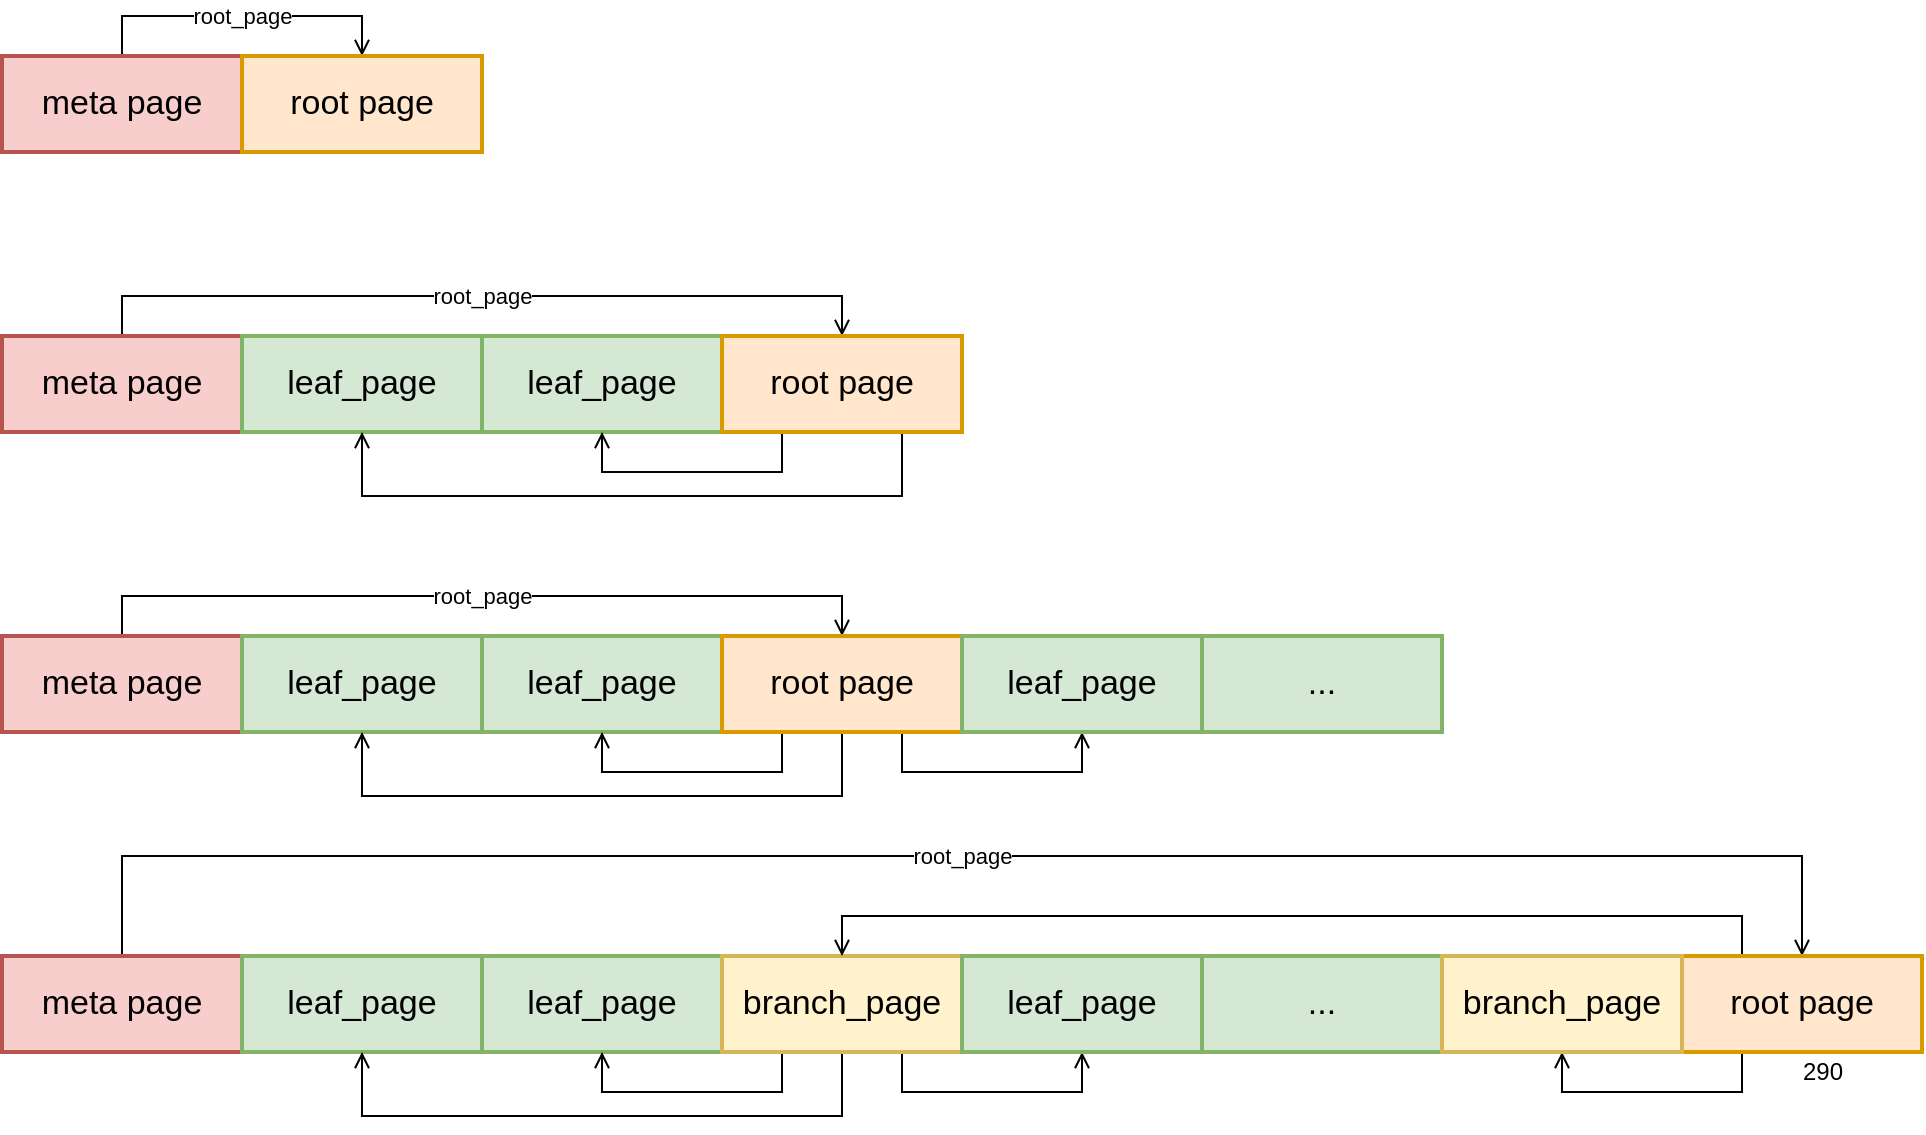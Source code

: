 <mxfile version="14.6.13" type="device" pages="5"><diagram id="Ooul8bM2pYocejIBu_5B" name="Page-1"><mxGraphModel dx="1106" dy="1003" grid="1" gridSize="10" guides="1" tooltips="1" connect="1" arrows="1" fold="1" page="1" pageScale="1" pageWidth="850" pageHeight="1100" math="0" shadow="0"><root><mxCell id="0"/><mxCell id="1" parent="0"/><mxCell id="1bSw6iAWi0Btvwc5WM_R-1" value="root_page" style="edgeStyle=orthogonalEdgeStyle;rounded=0;orthogonalLoop=1;jettySize=auto;html=1;exitX=0.5;exitY=0;exitDx=0;exitDy=0;entryX=0.5;entryY=0;entryDx=0;entryDy=0;endArrow=open;endFill=0;" edge="1" parent="1" source="1bSw6iAWi0Btvwc5WM_R-2" target="1bSw6iAWi0Btvwc5WM_R-3"><mxGeometry relative="1" as="geometry"/></mxCell><mxCell id="1bSw6iAWi0Btvwc5WM_R-2" value="meta page" style="rounded=0;whiteSpace=wrap;html=1;strokeWidth=2;fontSize=17;fillColor=#f8cecc;strokeColor=#b85450;" vertex="1" parent="1"><mxGeometry x="80" y="270" width="120" height="48" as="geometry"/></mxCell><mxCell id="1bSw6iAWi0Btvwc5WM_R-3" value="root page" style="rounded=0;whiteSpace=wrap;html=1;strokeWidth=2;fontSize=17;fillColor=#ffe6cc;strokeColor=#d79b00;" vertex="1" parent="1"><mxGeometry x="200" y="270" width="120" height="48" as="geometry"/></mxCell><mxCell id="1bSw6iAWi0Btvwc5WM_R-4" value="root_page" style="edgeStyle=orthogonalEdgeStyle;rounded=0;orthogonalLoop=1;jettySize=auto;html=1;exitX=0.5;exitY=0;exitDx=0;exitDy=0;entryX=0.5;entryY=0;entryDx=0;entryDy=0;endArrow=open;endFill=0;" edge="1" parent="1" source="1bSw6iAWi0Btvwc5WM_R-5" target="1bSw6iAWi0Btvwc5WM_R-10"><mxGeometry relative="1" as="geometry"/></mxCell><mxCell id="1bSw6iAWi0Btvwc5WM_R-5" value="meta page" style="rounded=0;whiteSpace=wrap;html=1;strokeWidth=2;fontSize=17;fillColor=#f8cecc;strokeColor=#b85450;" vertex="1" parent="1"><mxGeometry x="80" y="410" width="120" height="48" as="geometry"/></mxCell><mxCell id="1bSw6iAWi0Btvwc5WM_R-6" value="leaf_page" style="rounded=0;whiteSpace=wrap;html=1;strokeWidth=2;fontSize=17;fillColor=#d5e8d4;strokeColor=#82b366;" vertex="1" parent="1"><mxGeometry x="200" y="410" width="120" height="48" as="geometry"/></mxCell><mxCell id="1bSw6iAWi0Btvwc5WM_R-7" value="leaf_page" style="rounded=0;whiteSpace=wrap;html=1;strokeWidth=2;fontSize=17;fillColor=#d5e8d4;strokeColor=#82b366;" vertex="1" parent="1"><mxGeometry x="320" y="410" width="120" height="48" as="geometry"/></mxCell><mxCell id="1bSw6iAWi0Btvwc5WM_R-8" style="edgeStyle=orthogonalEdgeStyle;rounded=0;orthogonalLoop=1;jettySize=auto;html=1;exitX=0.25;exitY=1;exitDx=0;exitDy=0;entryX=0.5;entryY=1;entryDx=0;entryDy=0;endArrow=open;endFill=0;" edge="1" parent="1" source="1bSw6iAWi0Btvwc5WM_R-10" target="1bSw6iAWi0Btvwc5WM_R-7"><mxGeometry relative="1" as="geometry"/></mxCell><mxCell id="1bSw6iAWi0Btvwc5WM_R-9" style="edgeStyle=orthogonalEdgeStyle;rounded=0;orthogonalLoop=1;jettySize=auto;html=1;exitX=0.75;exitY=1;exitDx=0;exitDy=0;entryX=0.5;entryY=1;entryDx=0;entryDy=0;endArrow=open;endFill=0;" edge="1" parent="1" source="1bSw6iAWi0Btvwc5WM_R-10" target="1bSw6iAWi0Btvwc5WM_R-6"><mxGeometry relative="1" as="geometry"><Array as="points"><mxPoint x="530" y="490"/><mxPoint x="260" y="490"/></Array></mxGeometry></mxCell><mxCell id="1bSw6iAWi0Btvwc5WM_R-10" value="root page" style="rounded=0;whiteSpace=wrap;html=1;strokeWidth=2;fontSize=17;fillColor=#ffe6cc;strokeColor=#d79b00;" vertex="1" parent="1"><mxGeometry x="440" y="410" width="120" height="48" as="geometry"/></mxCell><mxCell id="1bSw6iAWi0Btvwc5WM_R-11" value="root_page" style="edgeStyle=orthogonalEdgeStyle;rounded=0;orthogonalLoop=1;jettySize=auto;html=1;exitX=0.5;exitY=0;exitDx=0;exitDy=0;entryX=0.5;entryY=0;entryDx=0;entryDy=0;endArrow=open;endFill=0;" edge="1" parent="1" source="1bSw6iAWi0Btvwc5WM_R-12" target="1bSw6iAWi0Btvwc5WM_R-18"><mxGeometry relative="1" as="geometry"/></mxCell><mxCell id="1bSw6iAWi0Btvwc5WM_R-12" value="meta page" style="rounded=0;whiteSpace=wrap;html=1;strokeWidth=2;fontSize=17;fillColor=#f8cecc;strokeColor=#b85450;" vertex="1" parent="1"><mxGeometry x="80" y="560" width="120" height="48" as="geometry"/></mxCell><mxCell id="1bSw6iAWi0Btvwc5WM_R-13" value="leaf_page" style="rounded=0;whiteSpace=wrap;html=1;strokeWidth=2;fontSize=17;fillColor=#d5e8d4;strokeColor=#82b366;" vertex="1" parent="1"><mxGeometry x="200" y="560" width="120" height="48" as="geometry"/></mxCell><mxCell id="1bSw6iAWi0Btvwc5WM_R-14" value="leaf_page" style="rounded=0;whiteSpace=wrap;html=1;strokeWidth=2;fontSize=17;fillColor=#d5e8d4;strokeColor=#82b366;" vertex="1" parent="1"><mxGeometry x="320" y="560" width="120" height="48" as="geometry"/></mxCell><mxCell id="1bSw6iAWi0Btvwc5WM_R-15" style="edgeStyle=orthogonalEdgeStyle;rounded=0;orthogonalLoop=1;jettySize=auto;html=1;exitX=0.25;exitY=1;exitDx=0;exitDy=0;entryX=0.5;entryY=1;entryDx=0;entryDy=0;endArrow=open;endFill=0;" edge="1" parent="1" source="1bSw6iAWi0Btvwc5WM_R-18" target="1bSw6iAWi0Btvwc5WM_R-14"><mxGeometry relative="1" as="geometry"/></mxCell><mxCell id="1bSw6iAWi0Btvwc5WM_R-16" style="edgeStyle=orthogonalEdgeStyle;rounded=0;orthogonalLoop=1;jettySize=auto;html=1;exitX=0.5;exitY=1;exitDx=0;exitDy=0;entryX=0.5;entryY=1;entryDx=0;entryDy=0;endArrow=open;endFill=0;" edge="1" parent="1" source="1bSw6iAWi0Btvwc5WM_R-18" target="1bSw6iAWi0Btvwc5WM_R-13"><mxGeometry relative="1" as="geometry"><Array as="points"><mxPoint x="500" y="640"/><mxPoint x="260" y="640"/></Array></mxGeometry></mxCell><mxCell id="1bSw6iAWi0Btvwc5WM_R-17" style="edgeStyle=orthogonalEdgeStyle;rounded=0;orthogonalLoop=1;jettySize=auto;html=1;exitX=0.75;exitY=1;exitDx=0;exitDy=0;entryX=0.5;entryY=1;entryDx=0;entryDy=0;endArrow=open;endFill=0;" edge="1" parent="1" source="1bSw6iAWi0Btvwc5WM_R-18" target="1bSw6iAWi0Btvwc5WM_R-19"><mxGeometry relative="1" as="geometry"/></mxCell><mxCell id="1bSw6iAWi0Btvwc5WM_R-18" value="root page" style="rounded=0;whiteSpace=wrap;html=1;strokeWidth=2;fontSize=17;fillColor=#ffe6cc;strokeColor=#d79b00;" vertex="1" parent="1"><mxGeometry x="440" y="560" width="120" height="48" as="geometry"/></mxCell><mxCell id="1bSw6iAWi0Btvwc5WM_R-19" value="leaf_page" style="rounded=0;whiteSpace=wrap;html=1;strokeWidth=2;fontSize=17;fillColor=#d5e8d4;strokeColor=#82b366;" vertex="1" parent="1"><mxGeometry x="560" y="560" width="120" height="48" as="geometry"/></mxCell><mxCell id="1bSw6iAWi0Btvwc5WM_R-20" value="..." style="rounded=0;whiteSpace=wrap;html=1;strokeWidth=2;fontSize=17;fillColor=#d5e8d4;strokeColor=#82b366;" vertex="1" parent="1"><mxGeometry x="680" y="560" width="120" height="48" as="geometry"/></mxCell><mxCell id="1bSw6iAWi0Btvwc5WM_R-21" value="root_page" style="edgeStyle=orthogonalEdgeStyle;rounded=0;orthogonalLoop=1;jettySize=auto;html=1;exitX=0.5;exitY=0;exitDx=0;exitDy=0;entryX=0.5;entryY=0;entryDx=0;entryDy=0;endArrow=open;endFill=0;" edge="1" parent="1" source="1bSw6iAWi0Btvwc5WM_R-22" target="1bSw6iAWi0Btvwc5WM_R-33"><mxGeometry relative="1" as="geometry"><Array as="points"><mxPoint x="140" y="670"/><mxPoint x="980" y="670"/></Array></mxGeometry></mxCell><mxCell id="1bSw6iAWi0Btvwc5WM_R-22" value="meta page" style="rounded=0;whiteSpace=wrap;html=1;strokeWidth=2;fontSize=17;fillColor=#f8cecc;strokeColor=#b85450;" vertex="1" parent="1"><mxGeometry x="80" y="720" width="120" height="48" as="geometry"/></mxCell><mxCell id="1bSw6iAWi0Btvwc5WM_R-23" value="leaf_page" style="rounded=0;whiteSpace=wrap;html=1;strokeWidth=2;fontSize=17;fillColor=#d5e8d4;strokeColor=#82b366;" vertex="1" parent="1"><mxGeometry x="200" y="720" width="120" height="48" as="geometry"/></mxCell><mxCell id="1bSw6iAWi0Btvwc5WM_R-24" value="leaf_page" style="rounded=0;whiteSpace=wrap;html=1;strokeWidth=2;fontSize=17;fillColor=#d5e8d4;strokeColor=#82b366;" vertex="1" parent="1"><mxGeometry x="320" y="720" width="120" height="48" as="geometry"/></mxCell><mxCell id="1bSw6iAWi0Btvwc5WM_R-25" style="edgeStyle=orthogonalEdgeStyle;rounded=0;orthogonalLoop=1;jettySize=auto;html=1;exitX=0.25;exitY=1;exitDx=0;exitDy=0;entryX=0.5;entryY=1;entryDx=0;entryDy=0;endArrow=open;endFill=0;" edge="1" parent="1" source="1bSw6iAWi0Btvwc5WM_R-28" target="1bSw6iAWi0Btvwc5WM_R-24"><mxGeometry relative="1" as="geometry"/></mxCell><mxCell id="1bSw6iAWi0Btvwc5WM_R-26" style="edgeStyle=orthogonalEdgeStyle;rounded=0;orthogonalLoop=1;jettySize=auto;html=1;exitX=0.5;exitY=1;exitDx=0;exitDy=0;entryX=0.5;entryY=1;entryDx=0;entryDy=0;endArrow=open;endFill=0;" edge="1" parent="1" source="1bSw6iAWi0Btvwc5WM_R-28" target="1bSw6iAWi0Btvwc5WM_R-23"><mxGeometry relative="1" as="geometry"><Array as="points"><mxPoint x="500" y="800"/><mxPoint x="260" y="800"/></Array></mxGeometry></mxCell><mxCell id="1bSw6iAWi0Btvwc5WM_R-27" style="edgeStyle=orthogonalEdgeStyle;rounded=0;orthogonalLoop=1;jettySize=auto;html=1;exitX=0.75;exitY=1;exitDx=0;exitDy=0;entryX=0.5;entryY=1;entryDx=0;entryDy=0;endArrow=open;endFill=0;" edge="1" parent="1" source="1bSw6iAWi0Btvwc5WM_R-28" target="1bSw6iAWi0Btvwc5WM_R-29"><mxGeometry relative="1" as="geometry"/></mxCell><mxCell id="1bSw6iAWi0Btvwc5WM_R-28" value="branch_page" style="rounded=0;whiteSpace=wrap;html=1;strokeWidth=2;fontSize=17;fillColor=#fff2cc;strokeColor=#d6b656;" vertex="1" parent="1"><mxGeometry x="440" y="720" width="120" height="48" as="geometry"/></mxCell><mxCell id="1bSw6iAWi0Btvwc5WM_R-29" value="leaf_page" style="rounded=0;whiteSpace=wrap;html=1;strokeWidth=2;fontSize=17;fillColor=#d5e8d4;strokeColor=#82b366;" vertex="1" parent="1"><mxGeometry x="560" y="720" width="120" height="48" as="geometry"/></mxCell><mxCell id="1bSw6iAWi0Btvwc5WM_R-30" value="..." style="rounded=0;whiteSpace=wrap;html=1;strokeWidth=2;fontSize=17;fillColor=#d5e8d4;strokeColor=#82b366;" vertex="1" parent="1"><mxGeometry x="680" y="720" width="120" height="48" as="geometry"/></mxCell><mxCell id="1bSw6iAWi0Btvwc5WM_R-31" style="edgeStyle=orthogonalEdgeStyle;rounded=0;orthogonalLoop=1;jettySize=auto;html=1;exitX=0.25;exitY=0;exitDx=0;exitDy=0;entryX=0.5;entryY=0;entryDx=0;entryDy=0;endArrow=open;endFill=0;" edge="1" parent="1" source="1bSw6iAWi0Btvwc5WM_R-33" target="1bSw6iAWi0Btvwc5WM_R-28"><mxGeometry relative="1" as="geometry"/></mxCell><mxCell id="1bSw6iAWi0Btvwc5WM_R-32" style="edgeStyle=orthogonalEdgeStyle;rounded=0;orthogonalLoop=1;jettySize=auto;html=1;exitX=0.25;exitY=1;exitDx=0;exitDy=0;entryX=0.5;entryY=1;entryDx=0;entryDy=0;endArrow=open;endFill=0;" edge="1" parent="1" source="1bSw6iAWi0Btvwc5WM_R-33" target="1bSw6iAWi0Btvwc5WM_R-35"><mxGeometry relative="1" as="geometry"/></mxCell><mxCell id="1bSw6iAWi0Btvwc5WM_R-33" value="root page" style="rounded=0;whiteSpace=wrap;html=1;strokeWidth=2;fontSize=17;fillColor=#ffe6cc;strokeColor=#d79b00;" vertex="1" parent="1"><mxGeometry x="920" y="720" width="120" height="48" as="geometry"/></mxCell><mxCell id="1bSw6iAWi0Btvwc5WM_R-34" value="290" style="text;html=1;align=center;verticalAlign=middle;resizable=0;points=[];autosize=1;strokeColor=none;" vertex="1" parent="1"><mxGeometry x="970" y="768" width="40" height="20" as="geometry"/></mxCell><mxCell id="1bSw6iAWi0Btvwc5WM_R-35" value="branch_page" style="rounded=0;whiteSpace=wrap;html=1;strokeWidth=2;fontSize=17;fillColor=#fff2cc;strokeColor=#d6b656;" vertex="1" parent="1"><mxGeometry x="800" y="720" width="120" height="48" as="geometry"/></mxCell></root></mxGraphModel></diagram><diagram id="Vol7GGnBWUreb_ZIIRFQ" name="Page-3"><mxGraphModel dx="1106" dy="1003" grid="1" gridSize="10" guides="1" tooltips="1" connect="1" arrows="1" fold="1" page="1" pageScale="1" pageWidth="850" pageHeight="1100" math="0" shadow="0"><root><mxCell id="bhrDYfC3nEF7hdzpuJLa-0"/><mxCell id="bhrDYfC3nEF7hdzpuJLa-1" parent="bhrDYfC3nEF7hdzpuJLa-0"/><mxCell id="bhrDYfC3nEF7hdzpuJLa-2" value="" style="rounded=0;whiteSpace=wrap;html=1;strokeWidth=2;fontSize=17;fillColor=#f8cecc;strokeColor=#b85450;" vertex="1" parent="bhrDYfC3nEF7hdzpuJLa-1"><mxGeometry x="100" y="250" width="40" height="48" as="geometry"/></mxCell><mxCell id="bhrDYfC3nEF7hdzpuJLa-3" value="meta_page" style="text;html=1;align=center;verticalAlign=middle;resizable=0;points=[];autosize=1;strokeColor=none;" vertex="1" parent="bhrDYfC3nEF7hdzpuJLa-1"><mxGeometry x="140" y="264" width="80" height="20" as="geometry"/></mxCell><mxCell id="bhrDYfC3nEF7hdzpuJLa-4" style="edgeStyle=orthogonalEdgeStyle;rounded=0;orthogonalLoop=1;jettySize=auto;html=1;exitX=0.5;exitY=1;exitDx=0;exitDy=0;entryX=0.5;entryY=0;entryDx=0;entryDy=0;endArrow=open;endFill=0;" edge="1" parent="bhrDYfC3nEF7hdzpuJLa-1" source="bhrDYfC3nEF7hdzpuJLa-5" target="bhrDYfC3nEF7hdzpuJLa-9"><mxGeometry relative="1" as="geometry"/></mxCell><mxCell id="bhrDYfC3nEF7hdzpuJLa-5" value="" style="rounded=0;whiteSpace=wrap;html=1;strokeWidth=2;fontSize=17;fillColor=#f8cecc;strokeColor=#b85450;" vertex="1" parent="bhrDYfC3nEF7hdzpuJLa-1"><mxGeometry x="385" y="340" width="40" height="48" as="geometry"/></mxCell><mxCell id="bhrDYfC3nEF7hdzpuJLa-6" style="rounded=0;orthogonalLoop=1;jettySize=auto;html=1;exitX=0.25;exitY=1;exitDx=0;exitDy=0;entryX=0.5;entryY=0;entryDx=0;entryDy=0;endArrow=open;endFill=0;" edge="1" parent="bhrDYfC3nEF7hdzpuJLa-1" source="bhrDYfC3nEF7hdzpuJLa-9" target="bhrDYfC3nEF7hdzpuJLa-17"><mxGeometry relative="1" as="geometry"/></mxCell><mxCell id="bhrDYfC3nEF7hdzpuJLa-7" style="edgeStyle=none;rounded=0;orthogonalLoop=1;jettySize=auto;html=1;exitX=0.75;exitY=1;exitDx=0;exitDy=0;entryX=0.5;entryY=0;entryDx=0;entryDy=0;endArrow=open;endFill=0;" edge="1" parent="bhrDYfC3nEF7hdzpuJLa-1" source="bhrDYfC3nEF7hdzpuJLa-9" target="bhrDYfC3nEF7hdzpuJLa-22"><mxGeometry relative="1" as="geometry"/></mxCell><mxCell id="bhrDYfC3nEF7hdzpuJLa-8" style="edgeStyle=none;rounded=0;orthogonalLoop=1;jettySize=auto;html=1;exitX=0.5;exitY=1;exitDx=0;exitDy=0;entryX=0.5;entryY=0;entryDx=0;entryDy=0;endArrow=open;endFill=0;" edge="1" parent="bhrDYfC3nEF7hdzpuJLa-1" source="bhrDYfC3nEF7hdzpuJLa-9" target="bhrDYfC3nEF7hdzpuJLa-19"><mxGeometry relative="1" as="geometry"/></mxCell><mxCell id="bhrDYfC3nEF7hdzpuJLa-9" value="" style="rounded=0;whiteSpace=wrap;html=1;strokeWidth=2;fontSize=17;fillColor=#ffe6cc;strokeColor=#d79b00;" vertex="1" parent="bhrDYfC3nEF7hdzpuJLa-1"><mxGeometry x="385" y="430" width="40" height="48" as="geometry"/></mxCell><mxCell id="bhrDYfC3nEF7hdzpuJLa-10" value="" style="rounded=0;whiteSpace=wrap;html=1;strokeWidth=2;fontSize=17;fillColor=#ffe6cc;strokeColor=#d79b00;" vertex="1" parent="bhrDYfC3nEF7hdzpuJLa-1"><mxGeometry x="245" y="250" width="40" height="48" as="geometry"/></mxCell><mxCell id="bhrDYfC3nEF7hdzpuJLa-11" value="root_page" style="text;html=1;align=center;verticalAlign=middle;resizable=0;points=[];autosize=1;strokeColor=none;" vertex="1" parent="bhrDYfC3nEF7hdzpuJLa-1"><mxGeometry x="285" y="264" width="70" height="20" as="geometry"/></mxCell><mxCell id="bhrDYfC3nEF7hdzpuJLa-12" value="" style="rounded=0;whiteSpace=wrap;html=1;strokeWidth=2;fontSize=17;fillColor=#d5e8d4;strokeColor=#82b366;" vertex="1" parent="bhrDYfC3nEF7hdzpuJLa-1"><mxGeometry x="510" y="250" width="40" height="48" as="geometry"/></mxCell><mxCell id="bhrDYfC3nEF7hdzpuJLa-13" value="left_page" style="text;html=1;align=center;verticalAlign=middle;resizable=0;points=[];autosize=1;strokeColor=none;" vertex="1" parent="bhrDYfC3nEF7hdzpuJLa-1"><mxGeometry x="550" y="264" width="60" height="20" as="geometry"/></mxCell><mxCell id="bhrDYfC3nEF7hdzpuJLa-14" style="edgeStyle=none;rounded=0;orthogonalLoop=1;jettySize=auto;html=1;exitX=0.5;exitY=1;exitDx=0;exitDy=0;entryX=0.5;entryY=0;entryDx=0;entryDy=0;endArrow=open;endFill=0;" edge="1" parent="bhrDYfC3nEF7hdzpuJLa-1" source="bhrDYfC3nEF7hdzpuJLa-35" target="bhrDYfC3nEF7hdzpuJLa-25"><mxGeometry relative="1" as="geometry"><mxPoint x="310" y="782" as="sourcePoint"/></mxGeometry></mxCell><mxCell id="bhrDYfC3nEF7hdzpuJLa-15" style="rounded=0;orthogonalLoop=1;jettySize=auto;html=1;exitX=0.25;exitY=1;exitDx=0;exitDy=0;entryX=0.5;entryY=0;entryDx=0;entryDy=0;endArrow=open;endFill=0;" edge="1" parent="bhrDYfC3nEF7hdzpuJLa-1" source="bhrDYfC3nEF7hdzpuJLa-17" target="bhrDYfC3nEF7hdzpuJLa-33"><mxGeometry relative="1" as="geometry"/></mxCell><mxCell id="bhrDYfC3nEF7hdzpuJLa-16" style="edgeStyle=none;rounded=0;orthogonalLoop=1;jettySize=auto;html=1;exitX=0.5;exitY=1;exitDx=0;exitDy=0;entryX=0.5;entryY=0;entryDx=0;entryDy=0;endArrow=open;endFill=0;" edge="1" parent="bhrDYfC3nEF7hdzpuJLa-1" source="bhrDYfC3nEF7hdzpuJLa-17" target="bhrDYfC3nEF7hdzpuJLa-35"><mxGeometry relative="1" as="geometry"/></mxCell><mxCell id="bhrDYfC3nEF7hdzpuJLa-17" value="" style="rounded=0;whiteSpace=wrap;html=1;strokeWidth=2;fontSize=17;fillColor=#fff2cc;strokeColor=#d6b656;" vertex="1" parent="bhrDYfC3nEF7hdzpuJLa-1"><mxGeometry x="285" y="540" width="40" height="48" as="geometry"/></mxCell><mxCell id="bhrDYfC3nEF7hdzpuJLa-18" style="edgeStyle=none;rounded=0;orthogonalLoop=1;jettySize=auto;html=1;exitX=0.5;exitY=1;exitDx=0;exitDy=0;entryX=0.5;entryY=0;entryDx=0;entryDy=0;endArrow=open;endFill=0;" edge="1" parent="bhrDYfC3nEF7hdzpuJLa-1" source="bhrDYfC3nEF7hdzpuJLa-19" target="bhrDYfC3nEF7hdzpuJLa-38"><mxGeometry relative="1" as="geometry"/></mxCell><mxCell id="bhrDYfC3nEF7hdzpuJLa-19" value="..." style="rounded=0;whiteSpace=wrap;html=1;strokeWidth=2;fontSize=17;fillColor=#fff2cc;strokeColor=#d6b656;" vertex="1" parent="bhrDYfC3nEF7hdzpuJLa-1"><mxGeometry x="385" y="540" width="40" height="48" as="geometry"/></mxCell><mxCell id="bhrDYfC3nEF7hdzpuJLa-20" style="edgeStyle=none;rounded=0;orthogonalLoop=1;jettySize=auto;html=1;exitX=0.5;exitY=1;exitDx=0;exitDy=0;entryX=0.5;entryY=0;entryDx=0;entryDy=0;endArrow=open;endFill=0;" edge="1" parent="bhrDYfC3nEF7hdzpuJLa-1" source="bhrDYfC3nEF7hdzpuJLa-22" target="bhrDYfC3nEF7hdzpuJLa-42"><mxGeometry relative="1" as="geometry"/></mxCell><mxCell id="bhrDYfC3nEF7hdzpuJLa-21" style="edgeStyle=none;rounded=0;orthogonalLoop=1;jettySize=auto;html=1;exitX=0.75;exitY=1;exitDx=0;exitDy=0;entryX=0.5;entryY=0;entryDx=0;entryDy=0;endArrow=open;endFill=0;" edge="1" parent="bhrDYfC3nEF7hdzpuJLa-1" source="bhrDYfC3nEF7hdzpuJLa-22" target="bhrDYfC3nEF7hdzpuJLa-45"><mxGeometry relative="1" as="geometry"/></mxCell><mxCell id="bhrDYfC3nEF7hdzpuJLa-22" value="" style="rounded=0;whiteSpace=wrap;html=1;strokeWidth=2;fontSize=17;fillColor=#fff2cc;strokeColor=#d6b656;" vertex="1" parent="bhrDYfC3nEF7hdzpuJLa-1"><mxGeometry x="495" y="540" width="40" height="48" as="geometry"/></mxCell><mxCell id="bhrDYfC3nEF7hdzpuJLa-23" value="heap_page" style="text;html=1;align=center;verticalAlign=middle;resizable=0;points=[];autosize=1;strokeColor=none;" vertex="1" parent="bhrDYfC3nEF7hdzpuJLa-1"><mxGeometry x="670" y="264" width="80" height="20" as="geometry"/></mxCell><mxCell id="bhrDYfC3nEF7hdzpuJLa-24" value="" style="rounded=0;whiteSpace=wrap;html=1;strokeWidth=2;fontSize=17;fillColor=#dae8fc;strokeColor=#6c8ebf;" vertex="1" parent="bhrDYfC3nEF7hdzpuJLa-1"><mxGeometry x="630" y="250" width="40" height="48" as="geometry"/></mxCell><mxCell id="bhrDYfC3nEF7hdzpuJLa-25" value="" style="rounded=0;whiteSpace=wrap;html=1;strokeWidth=2;fontSize=17;fillColor=#dae8fc;strokeColor=#6c8ebf;" vertex="1" parent="bhrDYfC3nEF7hdzpuJLa-1"><mxGeometry x="175" y="750" width="40" height="48" as="geometry"/></mxCell><mxCell id="bhrDYfC3nEF7hdzpuJLa-26" value="" style="rounded=0;whiteSpace=wrap;html=1;strokeWidth=2;fontSize=17;fillColor=#dae8fc;strokeColor=#6c8ebf;" vertex="1" parent="bhrDYfC3nEF7hdzpuJLa-1"><mxGeometry x="245" y="750" width="40" height="48" as="geometry"/></mxCell><mxCell id="bhrDYfC3nEF7hdzpuJLa-27" value="" style="rounded=0;whiteSpace=wrap;html=1;strokeWidth=2;fontSize=17;fillColor=#dae8fc;strokeColor=#6c8ebf;" vertex="1" parent="bhrDYfC3nEF7hdzpuJLa-1"><mxGeometry x="315" y="750" width="40" height="50" as="geometry"/></mxCell><mxCell id="bhrDYfC3nEF7hdzpuJLa-28" value="" style="rounded=0;whiteSpace=wrap;html=1;strokeWidth=2;fontSize=17;fillColor=#dae8fc;strokeColor=#6c8ebf;" vertex="1" parent="bhrDYfC3nEF7hdzpuJLa-1"><mxGeometry x="385" y="750" width="40" height="48" as="geometry"/></mxCell><mxCell id="bhrDYfC3nEF7hdzpuJLa-29" value="" style="rounded=0;whiteSpace=wrap;html=1;strokeWidth=2;fontSize=17;fillColor=#dae8fc;strokeColor=#6c8ebf;" vertex="1" parent="bhrDYfC3nEF7hdzpuJLa-1"><mxGeometry x="455" y="750" width="40" height="48" as="geometry"/></mxCell><mxCell id="bhrDYfC3nEF7hdzpuJLa-30" value="" style="rounded=0;whiteSpace=wrap;html=1;strokeWidth=2;fontSize=17;fillColor=#fff2cc;strokeColor=#d6b656;" vertex="1" parent="bhrDYfC3nEF7hdzpuJLa-1"><mxGeometry x="380" y="250" width="40" height="48" as="geometry"/></mxCell><mxCell id="bhrDYfC3nEF7hdzpuJLa-31" value="bracnh_page" style="text;html=1;align=center;verticalAlign=middle;resizable=0;points=[];autosize=1;strokeColor=none;" vertex="1" parent="bhrDYfC3nEF7hdzpuJLa-1"><mxGeometry x="420" y="264" width="90" height="20" as="geometry"/></mxCell><mxCell id="bhrDYfC3nEF7hdzpuJLa-32" style="edgeStyle=none;rounded=0;orthogonalLoop=1;jettySize=auto;html=1;exitX=0.5;exitY=1;exitDx=0;exitDy=0;entryX=0.5;entryY=0;entryDx=0;entryDy=0;endArrow=open;endFill=0;" edge="1" parent="bhrDYfC3nEF7hdzpuJLa-1" source="bhrDYfC3nEF7hdzpuJLa-33" target="bhrDYfC3nEF7hdzpuJLa-26"><mxGeometry relative="1" as="geometry"/></mxCell><mxCell id="bhrDYfC3nEF7hdzpuJLa-33" value="" style="rounded=0;whiteSpace=wrap;html=1;strokeWidth=2;fontSize=17;fillColor=#d5e8d4;strokeColor=#82b366;" vertex="1" parent="bhrDYfC3nEF7hdzpuJLa-1"><mxGeometry x="175" y="640" width="40" height="48" as="geometry"/></mxCell><mxCell id="bhrDYfC3nEF7hdzpuJLa-34" style="edgeStyle=none;rounded=0;orthogonalLoop=1;jettySize=auto;html=1;exitX=0.75;exitY=1;exitDx=0;exitDy=0;entryX=0.5;entryY=0;entryDx=0;entryDy=0;endArrow=open;endFill=0;" edge="1" parent="bhrDYfC3nEF7hdzpuJLa-1" source="bhrDYfC3nEF7hdzpuJLa-35" target="bhrDYfC3nEF7hdzpuJLa-27"><mxGeometry relative="1" as="geometry"/></mxCell><mxCell id="bhrDYfC3nEF7hdzpuJLa-35" value="..." style="rounded=0;whiteSpace=wrap;html=1;strokeWidth=2;fontSize=17;fillColor=#d5e8d4;strokeColor=#82b366;" vertex="1" parent="bhrDYfC3nEF7hdzpuJLa-1"><mxGeometry x="285" y="640" width="40" height="48" as="geometry"/></mxCell><mxCell id="bhrDYfC3nEF7hdzpuJLa-36" style="edgeStyle=none;rounded=0;orthogonalLoop=1;jettySize=auto;html=1;exitX=0.5;exitY=1;exitDx=0;exitDy=0;entryX=0.5;entryY=0;entryDx=0;entryDy=0;endArrow=open;endFill=0;" edge="1" parent="bhrDYfC3nEF7hdzpuJLa-1" source="bhrDYfC3nEF7hdzpuJLa-38" target="bhrDYfC3nEF7hdzpuJLa-28"><mxGeometry relative="1" as="geometry"/></mxCell><mxCell id="bhrDYfC3nEF7hdzpuJLa-37" style="edgeStyle=none;rounded=0;orthogonalLoop=1;jettySize=auto;html=1;exitX=0.75;exitY=1;exitDx=0;exitDy=0;entryX=0.5;entryY=0;entryDx=0;entryDy=0;endArrow=open;endFill=0;" edge="1" parent="bhrDYfC3nEF7hdzpuJLa-1" source="bhrDYfC3nEF7hdzpuJLa-38" target="bhrDYfC3nEF7hdzpuJLa-29"><mxGeometry relative="1" as="geometry"/></mxCell><mxCell id="bhrDYfC3nEF7hdzpuJLa-38" value="..." style="rounded=0;whiteSpace=wrap;html=1;strokeWidth=2;fontSize=17;fillColor=#d5e8d4;strokeColor=#82b366;" vertex="1" parent="bhrDYfC3nEF7hdzpuJLa-1"><mxGeometry x="385" y="640" width="40" height="48" as="geometry"/></mxCell><mxCell id="bhrDYfC3nEF7hdzpuJLa-39" style="edgeStyle=none;rounded=0;orthogonalLoop=1;jettySize=auto;html=1;exitX=0.5;exitY=1;exitDx=0;exitDy=0;entryX=0.75;entryY=0;entryDx=0;entryDy=0;endArrow=open;endFill=0;" edge="1" parent="bhrDYfC3nEF7hdzpuJLa-1" source="bhrDYfC3nEF7hdzpuJLa-42" target="bhrDYfC3nEF7hdzpuJLa-29"><mxGeometry relative="1" as="geometry"/></mxCell><mxCell id="bhrDYfC3nEF7hdzpuJLa-40" style="edgeStyle=none;rounded=0;orthogonalLoop=1;jettySize=auto;html=1;exitX=0.25;exitY=1;exitDx=0;exitDy=0;entryX=0.5;entryY=0;entryDx=0;entryDy=0;endArrow=open;endFill=0;" edge="1" parent="bhrDYfC3nEF7hdzpuJLa-1" source="bhrDYfC3nEF7hdzpuJLa-42" target="bhrDYfC3nEF7hdzpuJLa-26"><mxGeometry relative="1" as="geometry"/></mxCell><mxCell id="bhrDYfC3nEF7hdzpuJLa-41" style="edgeStyle=none;rounded=0;orthogonalLoop=1;jettySize=auto;html=1;exitX=0.75;exitY=1;exitDx=0;exitDy=0;entryX=0.25;entryY=0;entryDx=0;entryDy=0;endArrow=open;endFill=0;" edge="1" parent="bhrDYfC3nEF7hdzpuJLa-1" source="bhrDYfC3nEF7hdzpuJLa-42" target="bhrDYfC3nEF7hdzpuJLa-47"><mxGeometry relative="1" as="geometry"/></mxCell><mxCell id="bhrDYfC3nEF7hdzpuJLa-42" value="..." style="rounded=0;whiteSpace=wrap;html=1;strokeWidth=2;fontSize=17;fillColor=#d5e8d4;strokeColor=#82b366;" vertex="1" parent="bhrDYfC3nEF7hdzpuJLa-1"><mxGeometry x="495" y="640" width="40" height="48" as="geometry"/></mxCell><mxCell id="bhrDYfC3nEF7hdzpuJLa-43" style="edgeStyle=none;rounded=0;orthogonalLoop=1;jettySize=auto;html=1;exitX=0.25;exitY=1;exitDx=0;exitDy=0;entryX=0.5;entryY=0;entryDx=0;entryDy=0;endArrow=open;endFill=0;" edge="1" parent="bhrDYfC3nEF7hdzpuJLa-1" source="bhrDYfC3nEF7hdzpuJLa-45" target="bhrDYfC3nEF7hdzpuJLa-46"><mxGeometry relative="1" as="geometry"/></mxCell><mxCell id="bhrDYfC3nEF7hdzpuJLa-44" style="edgeStyle=none;rounded=0;orthogonalLoop=1;jettySize=auto;html=1;exitX=0.5;exitY=1;exitDx=0;exitDy=0;entryX=0.5;entryY=0;entryDx=0;entryDy=0;endArrow=open;endFill=0;" edge="1" parent="bhrDYfC3nEF7hdzpuJLa-1" source="bhrDYfC3nEF7hdzpuJLa-45" target="bhrDYfC3nEF7hdzpuJLa-47"><mxGeometry relative="1" as="geometry"/></mxCell><mxCell id="bhrDYfC3nEF7hdzpuJLa-45" value="" style="rounded=0;whiteSpace=wrap;html=1;strokeWidth=2;fontSize=17;fillColor=#d5e8d4;strokeColor=#82b366;" vertex="1" parent="bhrDYfC3nEF7hdzpuJLa-1"><mxGeometry x="600" y="640" width="40" height="48" as="geometry"/></mxCell><mxCell id="bhrDYfC3nEF7hdzpuJLa-46" value="" style="rounded=0;whiteSpace=wrap;html=1;strokeWidth=2;fontSize=17;fillColor=#dae8fc;strokeColor=#6c8ebf;" vertex="1" parent="bhrDYfC3nEF7hdzpuJLa-1"><mxGeometry x="530" y="750" width="40" height="48" as="geometry"/></mxCell><mxCell id="bhrDYfC3nEF7hdzpuJLa-47" value="" style="rounded=0;whiteSpace=wrap;html=1;strokeWidth=2;fontSize=17;fillColor=#dae8fc;strokeColor=#6c8ebf;" vertex="1" parent="bhrDYfC3nEF7hdzpuJLa-1"><mxGeometry x="600" y="750" width="40" height="48" as="geometry"/></mxCell><mxCell id="bhrDYfC3nEF7hdzpuJLa-48" value="btpo = 2" style="text;html=1;align=center;verticalAlign=middle;resizable=0;points=[];autosize=1;strokeColor=none;fontSize=16;fontStyle=1" vertex="1" parent="bhrDYfC3nEF7hdzpuJLa-1"><mxGeometry x="40" y="444" width="80" height="20" as="geometry"/></mxCell><mxCell id="bhrDYfC3nEF7hdzpuJLa-49" value="btpo = 1" style="text;html=1;align=center;verticalAlign=middle;resizable=0;points=[];autosize=1;strokeColor=none;fontSize=16;fontStyle=1" vertex="1" parent="bhrDYfC3nEF7hdzpuJLa-1"><mxGeometry x="40" y="554" width="80" height="20" as="geometry"/></mxCell><mxCell id="bhrDYfC3nEF7hdzpuJLa-50" value="bpto = 0" style="text;html=1;align=center;verticalAlign=middle;resizable=0;points=[];autosize=1;strokeColor=none;fontSize=16;fontStyle=1" vertex="1" parent="bhrDYfC3nEF7hdzpuJLa-1"><mxGeometry x="40" y="654" width="80" height="20" as="geometry"/></mxCell><mxCell id="bhrDYfC3nEF7hdzpuJLa-51" value="" style="endArrow=none;dashed=1;html=1;dashPattern=1 3;strokeWidth=2;fontSize=16;" edge="1" parent="bhrDYfC3nEF7hdzpuJLa-1"><mxGeometry width="50" height="50" relative="1" as="geometry"><mxPoint x="40" y="500" as="sourcePoint"/><mxPoint x="680" y="500" as="targetPoint"/></mxGeometry></mxCell><mxCell id="bhrDYfC3nEF7hdzpuJLa-52" value="" style="endArrow=none;dashed=1;html=1;dashPattern=1 3;strokeWidth=2;fontSize=16;" edge="1" parent="bhrDYfC3nEF7hdzpuJLa-1"><mxGeometry width="50" height="50" relative="1" as="geometry"><mxPoint x="40" y="620" as="sourcePoint"/><mxPoint x="680" y="620" as="targetPoint"/></mxGeometry></mxCell><mxCell id="bhrDYfC3nEF7hdzpuJLa-53" value="" style="endArrow=none;dashed=1;html=1;dashPattern=1 3;strokeWidth=2;fontSize=16;" edge="1" parent="bhrDYfC3nEF7hdzpuJLa-1"><mxGeometry width="50" height="50" relative="1" as="geometry"><mxPoint x="40" y="720" as="sourcePoint"/><mxPoint x="680" y="720" as="targetPoint"/></mxGeometry></mxCell></root></mxGraphModel></diagram><diagram id="4raReELl-vldVA-4PEHe" name="Page-2"><mxGraphModel dx="1956" dy="1003" grid="1" gridSize="10" guides="1" tooltips="1" connect="1" arrows="1" fold="1" page="1" pageScale="1" pageWidth="850" pageHeight="1100" math="0" shadow="0"><root><mxCell id="OZNheCKo2gUczl6jpUv7-0"/><mxCell id="OZNheCKo2gUczl6jpUv7-1" parent="OZNheCKo2gUczl6jpUv7-0"/><mxCell id="OZNheCKo2gUczl6jpUv7-2" style="edgeStyle=orthogonalEdgeStyle;curved=1;rounded=0;orthogonalLoop=1;jettySize=auto;html=1;exitX=0.5;exitY=1;exitDx=0;exitDy=0;entryX=0.5;entryY=0;entryDx=0;entryDy=0;dashed=1;endArrow=open;endFill=0;strokeWidth=2;fillColor=#f8cecc;strokeColor=#EA6B66;" edge="1" parent="OZNheCKo2gUczl6jpUv7-1" source="OZNheCKo2gUczl6jpUv7-3" target="OZNheCKo2gUczl6jpUv7-19"><mxGeometry relative="1" as="geometry"/></mxCell><mxCell id="OZNheCKo2gUczl6jpUv7-3" value="(1, 0)" style="rounded=0;whiteSpace=wrap;html=1;strokeWidth=2;fontSize=17;fillColor=#dae8fc;strokeColor=#6c8ebf;" vertex="1" parent="OZNheCKo2gUczl6jpUv7-1"><mxGeometry x="610" y="240" width="80" height="48" as="geometry"/></mxCell><mxCell id="OZNheCKo2gUczl6jpUv7-4" style="edgeStyle=orthogonalEdgeStyle;curved=1;rounded=0;orthogonalLoop=1;jettySize=auto;html=1;exitX=0.5;exitY=1;exitDx=0;exitDy=0;entryX=0.5;entryY=0;entryDx=0;entryDy=0;dashed=1;endArrow=open;endFill=0;strokeWidth=2;strokeColor=#EA6B66;" edge="1" parent="OZNheCKo2gUczl6jpUv7-1" source="OZNheCKo2gUczl6jpUv7-18" target="OZNheCKo2gUczl6jpUv7-9"><mxGeometry relative="1" as="geometry"/></mxCell><mxCell id="OZNheCKo2gUczl6jpUv7-5" value="(2, 1)" style="rounded=0;whiteSpace=wrap;html=1;strokeWidth=2;fontSize=17;fillColor=#dae8fc;strokeColor=#6c8ebf;" vertex="1" parent="OZNheCKo2gUczl6jpUv7-1"><mxGeometry x="690" y="240" width="80" height="48" as="geometry"/></mxCell><mxCell id="OZNheCKo2gUczl6jpUv7-6" value="(4, 1)" style="rounded=0;whiteSpace=wrap;html=1;strokeWidth=2;fontSize=17;fillColor=#dae8fc;strokeColor=#6c8ebf;" vertex="1" parent="OZNheCKo2gUczl6jpUv7-1"><mxGeometry x="770" y="240" width="80" height="48" as="geometry"/></mxCell><mxCell id="OZNheCKo2gUczl6jpUv7-7" style="edgeStyle=orthogonalEdgeStyle;curved=1;rounded=0;orthogonalLoop=1;jettySize=auto;html=1;exitX=0.5;exitY=0;exitDx=0;exitDy=0;entryX=0.5;entryY=1;entryDx=0;entryDy=0;dashed=1;endArrow=open;endFill=0;strokeColor=#6c8ebf;strokeWidth=2;fillColor=#dae8fc;" edge="1" parent="OZNheCKo2gUczl6jpUv7-1" source="OZNheCKo2gUczl6jpUv7-8" target="OZNheCKo2gUczl6jpUv7-39"><mxGeometry relative="1" as="geometry"/></mxCell><mxCell id="OZNheCKo2gUczl6jpUv7-8" value="(3, 1)" style="rounded=0;whiteSpace=wrap;html=1;strokeWidth=2;fontSize=17;fillColor=#dae8fc;strokeColor=#6c8ebf;" vertex="1" parent="OZNheCKo2gUczl6jpUv7-1"><mxGeometry x="270" y="810" width="80" height="48" as="geometry"/></mxCell><mxCell id="OZNheCKo2gUczl6jpUv7-9" value="(1, 141)" style="rounded=0;whiteSpace=wrap;html=1;strokeWidth=2;fontSize=17;fillColor=#dae8fc;strokeColor=#6c8ebf;" vertex="1" parent="OZNheCKo2gUczl6jpUv7-1"><mxGeometry x="350" y="810" width="80" height="48" as="geometry"/></mxCell><mxCell id="OZNheCKo2gUczl6jpUv7-10" value="(1, 142)" style="rounded=0;whiteSpace=wrap;html=1;strokeWidth=2;fontSize=17;fillColor=#dae8fc;strokeColor=#6c8ebf;" vertex="1" parent="OZNheCKo2gUczl6jpUv7-1"><mxGeometry x="430" y="810" width="80" height="48" as="geometry"/></mxCell><mxCell id="OZNheCKo2gUczl6jpUv7-11" value="367" style="rounded=0;whiteSpace=wrap;html=1;strokeWidth=2;fontSize=17;fillColor=#ffe6cc;strokeColor=#d79b00;" vertex="1" parent="OZNheCKo2gUczl6jpUv7-1"><mxGeometry x="350" y="858" width="80" height="48" as="geometry"/></mxCell><mxCell id="OZNheCKo2gUczl6jpUv7-12" value="733" style="rounded=0;whiteSpace=wrap;html=1;strokeWidth=2;fontSize=17;fillColor=#ffe6cc;strokeColor=#d79b00;" vertex="1" parent="OZNheCKo2gUczl6jpUv7-1"><mxGeometry x="270" y="858" width="80" height="48" as="geometry"/></mxCell><mxCell id="OZNheCKo2gUczl6jpUv7-13" value="..." style="rounded=0;whiteSpace=wrap;html=1;strokeWidth=2;fontSize=17;fillColor=#dae8fc;strokeColor=#6c8ebf;" vertex="1" parent="OZNheCKo2gUczl6jpUv7-1"><mxGeometry x="510" y="810" width="80" height="48" as="geometry"/></mxCell><mxCell id="OZNheCKo2gUczl6jpUv7-14" value="368" style="rounded=0;whiteSpace=wrap;html=1;strokeWidth=2;fontSize=17;fillColor=#ffe6cc;strokeColor=#d79b00;" vertex="1" parent="OZNheCKo2gUczl6jpUv7-1"><mxGeometry x="430" y="858" width="80" height="48" as="geometry"/></mxCell><mxCell id="OZNheCKo2gUczl6jpUv7-15" value="" style="rounded=0;whiteSpace=wrap;html=1;strokeWidth=2;fontSize=17;fillColor=#ffe6cc;strokeColor=#d79b00;" vertex="1" parent="OZNheCKo2gUczl6jpUv7-1"><mxGeometry x="510" y="858" width="80" height="48" as="geometry"/></mxCell><mxCell id="OZNheCKo2gUczl6jpUv7-16" value="(3, 54)" style="rounded=0;whiteSpace=wrap;html=1;strokeWidth=2;fontSize=17;fillColor=#dae8fc;strokeColor=#6c8ebf;" vertex="1" parent="OZNheCKo2gUczl6jpUv7-1"><mxGeometry x="590" y="810" width="80" height="48" as="geometry"/></mxCell><mxCell id="OZNheCKo2gUczl6jpUv7-17" value="732" style="rounded=0;whiteSpace=wrap;html=1;strokeWidth=2;fontSize=17;fillColor=#ffe6cc;strokeColor=#d79b00;" vertex="1" parent="OZNheCKo2gUczl6jpUv7-1"><mxGeometry x="590" y="858" width="80" height="48" as="geometry"/></mxCell><mxCell id="OZNheCKo2gUczl6jpUv7-18" value="367" style="rounded=0;whiteSpace=wrap;html=1;strokeWidth=2;fontSize=17;fillColor=#ffe6cc;strokeColor=#d79b00;" vertex="1" parent="OZNheCKo2gUczl6jpUv7-1"><mxGeometry x="690" y="288" width="80" height="48" as="geometry"/></mxCell><mxCell id="OZNheCKo2gUczl6jpUv7-19" value="(1, 1)" style="rounded=0;whiteSpace=wrap;html=1;strokeWidth=2;fontSize=17;fillColor=#dae8fc;strokeColor=#6c8ebf;" vertex="1" parent="OZNheCKo2gUczl6jpUv7-1"><mxGeometry y="430" width="80" height="48" as="geometry"/></mxCell><mxCell id="OZNheCKo2gUczl6jpUv7-20" style="edgeStyle=orthogonalEdgeStyle;curved=1;rounded=0;orthogonalLoop=1;jettySize=auto;html=1;exitX=0.5;exitY=1;exitDx=0;exitDy=0;entryX=0.25;entryY=0;entryDx=0;entryDy=0;dashed=1;endArrow=open;endFill=0;strokeWidth=2;fillColor=#dae8fc;strokeColor=#6c8ebf;" edge="1" parent="OZNheCKo2gUczl6jpUv7-1" source="OZNheCKo2gUczl6jpUv7-21" target="OZNheCKo2gUczl6jpUv7-9"><mxGeometry relative="1" as="geometry"/></mxCell><mxCell id="OZNheCKo2gUczl6jpUv7-21" value="367" style="rounded=0;whiteSpace=wrap;html=1;strokeWidth=2;fontSize=17;fillColor=#ffe6cc;strokeColor=#d79b00;" vertex="1" parent="OZNheCKo2gUczl6jpUv7-1"><mxGeometry y="478" width="80" height="48" as="geometry"/></mxCell><mxCell id="OZNheCKo2gUczl6jpUv7-22" value="(0, 1)" style="rounded=0;whiteSpace=wrap;html=1;strokeWidth=2;fontSize=17;fillColor=#dae8fc;strokeColor=#6c8ebf;" vertex="1" parent="OZNheCKo2gUczl6jpUv7-1"><mxGeometry x="80" y="430" width="80" height="48" as="geometry"/></mxCell><mxCell id="OZNheCKo2gUczl6jpUv7-23" value="1" style="rounded=0;whiteSpace=wrap;html=1;strokeWidth=2;fontSize=17;fillColor=#ffe6cc;strokeColor=#d79b00;" vertex="1" parent="OZNheCKo2gUczl6jpUv7-1"><mxGeometry x="80" y="478" width="80" height="48" as="geometry"/></mxCell><mxCell id="OZNheCKo2gUczl6jpUv7-24" value="(0, 2)" style="rounded=0;whiteSpace=wrap;html=1;strokeWidth=2;fontSize=17;fillColor=#dae8fc;strokeColor=#6c8ebf;" vertex="1" parent="OZNheCKo2gUczl6jpUv7-1"><mxGeometry x="160" y="430" width="80" height="48" as="geometry"/></mxCell><mxCell id="OZNheCKo2gUczl6jpUv7-25" value="2" style="rounded=0;whiteSpace=wrap;html=1;strokeWidth=2;fontSize=17;fillColor=#ffe6cc;strokeColor=#d79b00;" vertex="1" parent="OZNheCKo2gUczl6jpUv7-1"><mxGeometry x="160" y="478" width="80" height="48" as="geometry"/></mxCell><mxCell id="OZNheCKo2gUczl6jpUv7-26" value="..." style="rounded=0;whiteSpace=wrap;html=1;strokeWidth=2;fontSize=17;fillColor=#dae8fc;strokeColor=#6c8ebf;" vertex="1" parent="OZNheCKo2gUczl6jpUv7-1"><mxGeometry x="240" y="430" width="80" height="48" as="geometry"/></mxCell><mxCell id="OZNheCKo2gUczl6jpUv7-27" value="" style="rounded=0;whiteSpace=wrap;html=1;strokeWidth=2;fontSize=17;fillColor=#ffe6cc;strokeColor=#d79b00;" vertex="1" parent="OZNheCKo2gUczl6jpUv7-1"><mxGeometry x="240" y="478" width="80" height="48" as="geometry"/></mxCell><mxCell id="OZNheCKo2gUczl6jpUv7-28" value="(1, 140)" style="rounded=0;whiteSpace=wrap;html=1;strokeWidth=2;fontSize=17;fillColor=#dae8fc;strokeColor=#6c8ebf;" vertex="1" parent="OZNheCKo2gUczl6jpUv7-1"><mxGeometry x="560" y="430" width="80" height="48" as="geometry"/></mxCell><mxCell id="OZNheCKo2gUczl6jpUv7-29" value="366" style="rounded=0;whiteSpace=wrap;html=1;strokeWidth=2;fontSize=17;fillColor=#ffe6cc;strokeColor=#d79b00;" vertex="1" parent="OZNheCKo2gUczl6jpUv7-1"><mxGeometry x="560" y="478" width="80" height="48" as="geometry"/></mxCell><mxCell id="OZNheCKo2gUczl6jpUv7-30" value="(0, 226)" style="rounded=0;whiteSpace=wrap;html=1;strokeWidth=2;fontSize=17;fillColor=#dae8fc;strokeColor=#6c8ebf;" vertex="1" parent="OZNheCKo2gUczl6jpUv7-1"><mxGeometry x="320" y="430" width="80" height="48" as="geometry"/></mxCell><mxCell id="OZNheCKo2gUczl6jpUv7-31" value="226" style="rounded=0;whiteSpace=wrap;html=1;strokeWidth=2;fontSize=17;fillColor=#ffe6cc;strokeColor=#d79b00;" vertex="1" parent="OZNheCKo2gUczl6jpUv7-1"><mxGeometry x="320" y="478" width="80" height="48" as="geometry"/></mxCell><mxCell id="OZNheCKo2gUczl6jpUv7-32" value="(1, 1)" style="rounded=0;whiteSpace=wrap;html=1;strokeWidth=2;fontSize=17;fillColor=#dae8fc;strokeColor=#6c8ebf;" vertex="1" parent="OZNheCKo2gUczl6jpUv7-1"><mxGeometry x="400" y="430" width="80" height="48" as="geometry"/></mxCell><mxCell id="OZNheCKo2gUczl6jpUv7-33" value="227" style="rounded=0;whiteSpace=wrap;html=1;strokeWidth=2;fontSize=17;fillColor=#ffe6cc;strokeColor=#d79b00;" vertex="1" parent="OZNheCKo2gUczl6jpUv7-1"><mxGeometry x="400" y="478" width="80" height="48" as="geometry"/></mxCell><mxCell id="OZNheCKo2gUczl6jpUv7-34" value="..." style="rounded=0;whiteSpace=wrap;html=1;strokeWidth=2;fontSize=17;fillColor=#dae8fc;strokeColor=#6c8ebf;" vertex="1" parent="OZNheCKo2gUczl6jpUv7-1"><mxGeometry x="480" y="430" width="80" height="48" as="geometry"/></mxCell><mxCell id="OZNheCKo2gUczl6jpUv7-35" value="" style="rounded=0;whiteSpace=wrap;html=1;strokeWidth=2;fontSize=17;fillColor=#ffe6cc;strokeColor=#d79b00;" vertex="1" parent="OZNheCKo2gUczl6jpUv7-1"><mxGeometry x="480" y="478" width="80" height="48" as="geometry"/></mxCell><mxCell id="OZNheCKo2gUczl6jpUv7-36" value="(3, 55)" style="rounded=0;whiteSpace=wrap;html=1;strokeWidth=2;fontSize=17;fillColor=#dae8fc;strokeColor=#6c8ebf;" vertex="1" parent="OZNheCKo2gUczl6jpUv7-1"><mxGeometry x="850" y="610" width="80" height="48" as="geometry"/></mxCell><mxCell id="OZNheCKo2gUczl6jpUv7-37" value="(3, 56)" style="rounded=0;whiteSpace=wrap;html=1;strokeWidth=2;fontSize=17;fillColor=#dae8fc;strokeColor=#6c8ebf;" vertex="1" parent="OZNheCKo2gUczl6jpUv7-1"><mxGeometry x="930" y="610" width="80" height="48" as="geometry"/></mxCell><mxCell id="OZNheCKo2gUczl6jpUv7-38" value="734" style="rounded=0;whiteSpace=wrap;html=1;strokeWidth=2;fontSize=17;fillColor=#ffe6cc;strokeColor=#d79b00;" vertex="1" parent="OZNheCKo2gUczl6jpUv7-1"><mxGeometry x="930" y="658" width="80" height="48" as="geometry"/></mxCell><mxCell id="OZNheCKo2gUczl6jpUv7-39" value="733" style="rounded=0;whiteSpace=wrap;html=1;strokeWidth=2;fontSize=17;fillColor=#ffe6cc;strokeColor=#d79b00;" vertex="1" parent="OZNheCKo2gUczl6jpUv7-1"><mxGeometry x="850" y="658" width="80" height="48" as="geometry"/></mxCell><mxCell id="OZNheCKo2gUczl6jpUv7-40" value="..." style="rounded=0;whiteSpace=wrap;html=1;strokeWidth=2;fontSize=17;fillColor=#dae8fc;strokeColor=#6c8ebf;" vertex="1" parent="OZNheCKo2gUczl6jpUv7-1"><mxGeometry x="1010" y="610" width="80" height="48" as="geometry"/></mxCell><mxCell id="OZNheCKo2gUczl6jpUv7-41" value="" style="rounded=0;whiteSpace=wrap;html=1;strokeWidth=2;fontSize=17;fillColor=#ffe6cc;strokeColor=#d79b00;" vertex="1" parent="OZNheCKo2gUczl6jpUv7-1"><mxGeometry x="1010" y="658" width="80" height="48" as="geometry"/></mxCell><mxCell id="OZNheCKo2gUczl6jpUv7-42" value="(4, 194)" style="rounded=0;whiteSpace=wrap;html=1;strokeWidth=2;fontSize=17;fillColor=#dae8fc;strokeColor=#6c8ebf;" vertex="1" parent="OZNheCKo2gUczl6jpUv7-1"><mxGeometry x="1090" y="610" width="80" height="48" as="geometry"/></mxCell><mxCell id="OZNheCKo2gUczl6jpUv7-43" value="1088" style="rounded=0;whiteSpace=wrap;html=1;strokeWidth=2;fontSize=17;fillColor=#ffe6cc;strokeColor=#d79b00;" vertex="1" parent="OZNheCKo2gUczl6jpUv7-1"><mxGeometry x="1090" y="658" width="80" height="48" as="geometry"/></mxCell><mxCell id="OZNheCKo2gUczl6jpUv7-44" style="edgeStyle=orthogonalEdgeStyle;curved=1;rounded=0;orthogonalLoop=1;jettySize=auto;html=1;exitX=0.5;exitY=1;exitDx=0;exitDy=0;entryX=0.5;entryY=0;entryDx=0;entryDy=0;dashed=1;endArrow=open;endFill=0;strokeColor=#EA6B66;strokeWidth=2;" edge="1" parent="OZNheCKo2gUczl6jpUv7-1" source="OZNheCKo2gUczl6jpUv7-45" target="OZNheCKo2gUczl6jpUv7-36"><mxGeometry relative="1" as="geometry"/></mxCell><mxCell id="OZNheCKo2gUczl6jpUv7-45" value="733" style="rounded=0;whiteSpace=wrap;html=1;strokeWidth=2;fontSize=17;fillColor=#ffe6cc;strokeColor=#d79b00;" vertex="1" parent="OZNheCKo2gUczl6jpUv7-1"><mxGeometry x="770" y="288" width="80" height="48" as="geometry"/></mxCell><mxCell id="OZNheCKo2gUczl6jpUv7-46" style="edgeStyle=orthogonalEdgeStyle;curved=1;rounded=0;orthogonalLoop=1;jettySize=auto;html=1;exitX=0.5;exitY=0;exitDx=0;exitDy=0;entryX=0.5;entryY=1;entryDx=0;entryDy=0;dashed=1;endArrow=open;endFill=0;strokeColor=#6c8ebf;strokeWidth=2;fillColor=#dae8fc;" edge="1" parent="OZNheCKo2gUczl6jpUv7-1" source="OZNheCKo2gUczl6jpUv7-47" target="OZNheCKo2gUczl6jpUv7-56"><mxGeometry relative="1" as="geometry"/></mxCell><mxCell id="OZNheCKo2gUczl6jpUv7-47" value="(4, 1)" style="rounded=0;whiteSpace=wrap;html=1;strokeWidth=2;fontSize=17;fillColor=#dae8fc;strokeColor=#6c8ebf;" vertex="1" parent="OZNheCKo2gUczl6jpUv7-1"><mxGeometry x="770" y="610" width="80" height="48" as="geometry"/></mxCell><mxCell id="OZNheCKo2gUczl6jpUv7-48" value="1099" style="rounded=0;whiteSpace=wrap;html=1;strokeWidth=2;fontSize=17;fillColor=#ffe6cc;strokeColor=#d79b00;" vertex="1" parent="OZNheCKo2gUczl6jpUv7-1"><mxGeometry x="770" y="658" width="80" height="48" as="geometry"/></mxCell><mxCell id="OZNheCKo2gUczl6jpUv7-49" value="(4, 196)" style="rounded=0;whiteSpace=wrap;html=1;strokeWidth=2;fontSize=17;fillColor=#dae8fc;strokeColor=#6c8ebf;" vertex="1" parent="OZNheCKo2gUczl6jpUv7-1"><mxGeometry x="1080" y="430" width="80" height="48" as="geometry"/></mxCell><mxCell id="OZNheCKo2gUczl6jpUv7-50" value="1100" style="rounded=0;whiteSpace=wrap;html=1;strokeWidth=2;fontSize=17;fillColor=#ffe6cc;strokeColor=#d79b00;" vertex="1" parent="OZNheCKo2gUczl6jpUv7-1"><mxGeometry x="1080" y="478" width="80" height="48" as="geometry"/></mxCell><mxCell id="OZNheCKo2gUczl6jpUv7-51" value="..." style="rounded=0;whiteSpace=wrap;html=1;strokeWidth=2;fontSize=17;fillColor=#dae8fc;strokeColor=#6c8ebf;" vertex="1" parent="OZNheCKo2gUczl6jpUv7-1"><mxGeometry x="1160" y="430" width="80" height="48" as="geometry"/></mxCell><mxCell id="OZNheCKo2gUczl6jpUv7-52" value="" style="rounded=0;whiteSpace=wrap;html=1;strokeWidth=2;fontSize=17;fillColor=#ffe6cc;strokeColor=#d79b00;" vertex="1" parent="OZNheCKo2gUczl6jpUv7-1"><mxGeometry x="1160" y="478" width="80" height="48" as="geometry"/></mxCell><mxCell id="OZNheCKo2gUczl6jpUv7-53" value="(6, 144)" style="rounded=0;whiteSpace=wrap;html=1;strokeWidth=2;fontSize=17;fillColor=#dae8fc;strokeColor=#6c8ebf;" vertex="1" parent="OZNheCKo2gUczl6jpUv7-1"><mxGeometry x="1240" y="430" width="80" height="48" as="geometry"/></mxCell><mxCell id="OZNheCKo2gUczl6jpUv7-54" value="1500" style="rounded=0;whiteSpace=wrap;html=1;strokeWidth=2;fontSize=17;fillColor=#ffe6cc;strokeColor=#d79b00;" vertex="1" parent="OZNheCKo2gUczl6jpUv7-1"><mxGeometry x="1240" y="478" width="80" height="48" as="geometry"/></mxCell><mxCell id="OZNheCKo2gUczl6jpUv7-55" value="(4, 195)" style="rounded=0;whiteSpace=wrap;html=1;strokeWidth=2;fontSize=17;fillColor=#dae8fc;strokeColor=#6c8ebf;" vertex="1" parent="OZNheCKo2gUczl6jpUv7-1"><mxGeometry x="1000" y="430" width="80" height="48" as="geometry"/></mxCell><mxCell id="OZNheCKo2gUczl6jpUv7-56" value="1099" style="rounded=0;whiteSpace=wrap;html=1;strokeWidth=2;fontSize=17;fillColor=#ffe6cc;strokeColor=#d79b00;" vertex="1" parent="OZNheCKo2gUczl6jpUv7-1"><mxGeometry x="1000" y="478" width="80" height="48" as="geometry"/></mxCell><mxCell id="OZNheCKo2gUczl6jpUv7-57" value="(5, 1)" style="rounded=0;whiteSpace=wrap;html=1;strokeWidth=2;fontSize=17;fillColor=#dae8fc;strokeColor=#6c8ebf;" vertex="1" parent="OZNheCKo2gUczl6jpUv7-1"><mxGeometry x="850" y="240" width="80" height="48" as="geometry"/></mxCell><mxCell id="OZNheCKo2gUczl6jpUv7-58" style="edgeStyle=orthogonalEdgeStyle;curved=1;rounded=0;orthogonalLoop=1;jettySize=auto;html=1;exitX=0.5;exitY=1;exitDx=0;exitDy=0;entryX=0.5;entryY=0;entryDx=0;entryDy=0;dashed=1;endArrow=open;endFill=0;strokeColor=#EA6B66;strokeWidth=2;" edge="1" parent="OZNheCKo2gUczl6jpUv7-1" source="OZNheCKo2gUczl6jpUv7-59" target="OZNheCKo2gUczl6jpUv7-55"><mxGeometry relative="1" as="geometry"/></mxCell><mxCell id="OZNheCKo2gUczl6jpUv7-59" value="1099" style="rounded=0;whiteSpace=wrap;html=1;strokeWidth=2;fontSize=17;fillColor=#ffe6cc;strokeColor=#d79b00;" vertex="1" parent="OZNheCKo2gUczl6jpUv7-1"><mxGeometry x="850" y="288" width="80" height="48" as="geometry"/></mxCell><mxCell id="OZNheCKo2gUczl6jpUv7-60" value="root" style="text;html=1;align=center;verticalAlign=middle;resizable=0;points=[];autosize=1;strokeColor=none;fontSize=16;" vertex="1" parent="OZNheCKo2gUczl6jpUv7-1"><mxGeometry x="610" y="220" width="40" height="20" as="geometry"/></mxCell><mxCell id="OZNheCKo2gUczl6jpUv7-61" value="page 3" style="text;html=1;align=center;verticalAlign=middle;resizable=0;points=[];autosize=1;strokeColor=none;fontSize=16;" vertex="1" parent="OZNheCKo2gUczl6jpUv7-1"><mxGeometry x="870" y="220" width="60" height="20" as="geometry"/></mxCell><mxCell id="OZNheCKo2gUczl6jpUv7-62" value="leaf" style="text;html=1;align=center;verticalAlign=middle;resizable=0;points=[];autosize=1;strokeColor=none;fontSize=16;" vertex="1" parent="OZNheCKo2gUczl6jpUv7-1"><mxGeometry y="410" width="40" height="20" as="geometry"/></mxCell><mxCell id="OZNheCKo2gUczl6jpUv7-63" value="page1" style="text;html=1;align=center;verticalAlign=middle;resizable=0;points=[];autosize=1;strokeColor=none;fontSize=16;" vertex="1" parent="OZNheCKo2gUczl6jpUv7-1"><mxGeometry x="580" y="410" width="60" height="20" as="geometry"/></mxCell><mxCell id="OZNheCKo2gUczl6jpUv7-64" value="page2" style="text;html=1;align=center;verticalAlign=middle;resizable=0;points=[];autosize=1;strokeColor=none;fontSize=16;" vertex="1" parent="OZNheCKo2gUczl6jpUv7-1"><mxGeometry x="610" y="790" width="60" height="20" as="geometry"/></mxCell><mxCell id="OZNheCKo2gUczl6jpUv7-65" value="page4" style="text;html=1;align=center;verticalAlign=middle;resizable=0;points=[];autosize=1;strokeColor=none;fontSize=16;" vertex="1" parent="OZNheCKo2gUczl6jpUv7-1"><mxGeometry x="1110" y="590" width="60" height="20" as="geometry"/></mxCell><mxCell id="OZNheCKo2gUczl6jpUv7-66" value="page5" style="text;html=1;align=center;verticalAlign=middle;resizable=0;points=[];autosize=1;strokeColor=none;fontSize=16;" vertex="1" parent="OZNheCKo2gUczl6jpUv7-1"><mxGeometry x="1260" y="410" width="60" height="20" as="geometry"/></mxCell><mxCell id="OZNheCKo2gUczl6jpUv7-67" value="leaf" style="text;html=1;align=center;verticalAlign=middle;resizable=0;points=[];autosize=1;strokeColor=none;fontSize=16;" vertex="1" parent="OZNheCKo2gUczl6jpUv7-1"><mxGeometry x="1000" y="410" width="40" height="20" as="geometry"/></mxCell><mxCell id="OZNheCKo2gUczl6jpUv7-68" value="leaf" style="text;html=1;align=center;verticalAlign=middle;resizable=0;points=[];autosize=1;strokeColor=none;fontSize=16;" vertex="1" parent="OZNheCKo2gUczl6jpUv7-1"><mxGeometry x="270" y="790" width="40" height="20" as="geometry"/></mxCell><mxCell id="OZNheCKo2gUczl6jpUv7-69" value="leaf" style="text;html=1;align=center;verticalAlign=middle;resizable=0;points=[];autosize=1;strokeColor=none;fontSize=16;" vertex="1" parent="OZNheCKo2gUczl6jpUv7-1"><mxGeometry x="770" y="590" width="40" height="20" as="geometry"/></mxCell><mxCell id="OZNheCKo2gUczl6jpUv7-70" value="" style="rounded=0;whiteSpace=wrap;html=1;strokeWidth=2;fontSize=17;fillColor=#dae8fc;strokeColor=#6c8ebf;" vertex="1" parent="OZNheCKo2gUczl6jpUv7-1"><mxGeometry x="50" y="240" width="40" height="48" as="geometry"/></mxCell><mxCell id="OZNheCKo2gUczl6jpUv7-71" value="ctid" style="text;html=1;align=center;verticalAlign=middle;resizable=0;points=[];autosize=1;strokeColor=none;fontSize=16;" vertex="1" parent="OZNheCKo2gUczl6jpUv7-1"><mxGeometry x="90" y="254" width="40" height="20" as="geometry"/></mxCell><mxCell id="OZNheCKo2gUczl6jpUv7-72" value="" style="rounded=0;whiteSpace=wrap;html=1;strokeWidth=2;fontSize=17;fillColor=#ffe6cc;strokeColor=#d79b00;" vertex="1" parent="OZNheCKo2gUczl6jpUv7-1"><mxGeometry x="150" y="240" width="40" height="48" as="geometry"/></mxCell><mxCell id="OZNheCKo2gUczl6jpUv7-73" value="data" style="text;html=1;align=center;verticalAlign=middle;resizable=0;points=[];autosize=1;strokeColor=none;fontSize=16;" vertex="1" parent="OZNheCKo2gUczl6jpUv7-1"><mxGeometry x="190" y="254" width="50" height="20" as="geometry"/></mxCell></root></mxGraphModel></diagram><diagram id="cdp1q70tlK30gt8CP7Wd" name="Page-4"><mxGraphModel dx="1106" dy="1003" grid="1" gridSize="10" guides="1" tooltips="1" connect="1" arrows="1" fold="1" page="1" pageScale="1" pageWidth="850" pageHeight="1100" math="0" shadow="0"><root><mxCell id="J_54WS2Z7DiAjvUnFqnx-0"/><mxCell id="J_54WS2Z7DiAjvUnFqnx-1" parent="J_54WS2Z7DiAjvUnFqnx-0"/><mxCell id="J_54WS2Z7DiAjvUnFqnx-2" value="367" style="rounded=0;whiteSpace=wrap;html=1;strokeWidth=2;fontSize=17;fillColor=#ffe6cc;strokeColor=#d79b00;" vertex="1" parent="J_54WS2Z7DiAjvUnFqnx-1"><mxGeometry x="220" y="606" width="80" height="48" as="geometry"/></mxCell><mxCell id="J_54WS2Z7DiAjvUnFqnx-3" style="edgeStyle=orthogonalEdgeStyle;curved=1;rounded=0;orthogonalLoop=1;jettySize=auto;html=1;exitX=0;exitY=0.25;exitDx=0;exitDy=0;entryX=0;entryY=0.5;entryDx=0;entryDy=0;dashed=1;fontSize=16;endArrow=open;endFill=0;strokeColor=#EA6B66;strokeWidth=2;" edge="1" parent="J_54WS2Z7DiAjvUnFqnx-1" source="J_54WS2Z7DiAjvUnFqnx-4" target="J_54WS2Z7DiAjvUnFqnx-20"><mxGeometry relative="1" as="geometry"/></mxCell><mxCell id="J_54WS2Z7DiAjvUnFqnx-4" value="(1, 0)" style="rounded=0;whiteSpace=wrap;html=1;strokeWidth=2;fontSize=17;fillColor=#dae8fc;strokeColor=#6c8ebf;" vertex="1" parent="J_54WS2Z7DiAjvUnFqnx-1"><mxGeometry x="140" y="558" width="80" height="48" as="geometry"/></mxCell><mxCell id="J_54WS2Z7DiAjvUnFqnx-5" style="edgeStyle=orthogonalEdgeStyle;curved=1;rounded=0;orthogonalLoop=1;jettySize=auto;html=1;exitX=0.5;exitY=0;exitDx=0;exitDy=0;entryX=0.5;entryY=0;entryDx=0;entryDy=0;dashed=1;fontSize=16;endArrow=open;endFill=0;strokeColor=#EA6B66;strokeWidth=2;" edge="1" parent="J_54WS2Z7DiAjvUnFqnx-1" source="J_54WS2Z7DiAjvUnFqnx-6" target="J_54WS2Z7DiAjvUnFqnx-10"><mxGeometry relative="1" as="geometry"/></mxCell><mxCell id="J_54WS2Z7DiAjvUnFqnx-6" value="(2, 1)" style="rounded=0;whiteSpace=wrap;html=1;strokeWidth=2;fontSize=17;fillColor=#dae8fc;strokeColor=#6c8ebf;" vertex="1" parent="J_54WS2Z7DiAjvUnFqnx-1"><mxGeometry x="220" y="558" width="80" height="48" as="geometry"/></mxCell><mxCell id="J_54WS2Z7DiAjvUnFqnx-7" style="edgeStyle=orthogonalEdgeStyle;curved=1;rounded=0;orthogonalLoop=1;jettySize=auto;html=1;exitX=0.5;exitY=0;exitDx=0;exitDy=0;entryX=0.5;entryY=0;entryDx=0;entryDy=0;dashed=1;fontSize=16;endArrow=open;endFill=0;strokeColor=#EA6B66;strokeWidth=2;" edge="1" parent="J_54WS2Z7DiAjvUnFqnx-1" source="J_54WS2Z7DiAjvUnFqnx-8" target="J_54WS2Z7DiAjvUnFqnx-36"><mxGeometry relative="1" as="geometry"/></mxCell><mxCell id="J_54WS2Z7DiAjvUnFqnx-8" value="(4, 1)" style="rounded=0;whiteSpace=wrap;html=1;strokeWidth=2;fontSize=17;fillColor=#dae8fc;strokeColor=#6c8ebf;" vertex="1" parent="J_54WS2Z7DiAjvUnFqnx-1"><mxGeometry x="300" y="558" width="80" height="48" as="geometry"/></mxCell><mxCell id="J_54WS2Z7DiAjvUnFqnx-9" value="(3, 1)" style="rounded=0;whiteSpace=wrap;html=1;strokeWidth=2;fontSize=17;fillColor=#dae8fc;strokeColor=#6c8ebf;" vertex="1" parent="J_54WS2Z7DiAjvUnFqnx-1"><mxGeometry x="140" y="402" width="80" height="48" as="geometry"/></mxCell><mxCell id="J_54WS2Z7DiAjvUnFqnx-10" value="(1, 141)" style="rounded=0;whiteSpace=wrap;html=1;strokeWidth=2;fontSize=17;fillColor=#dae8fc;strokeColor=#6c8ebf;" vertex="1" parent="J_54WS2Z7DiAjvUnFqnx-1"><mxGeometry x="220" y="402" width="80" height="48" as="geometry"/></mxCell><mxCell id="J_54WS2Z7DiAjvUnFqnx-11" value="(1, 142)" style="rounded=0;whiteSpace=wrap;html=1;strokeWidth=2;fontSize=17;fillColor=#dae8fc;strokeColor=#6c8ebf;" vertex="1" parent="J_54WS2Z7DiAjvUnFqnx-1"><mxGeometry x="300" y="402" width="80" height="48" as="geometry"/></mxCell><mxCell id="J_54WS2Z7DiAjvUnFqnx-12" value="367" style="rounded=0;whiteSpace=wrap;html=1;strokeWidth=2;fontSize=17;fillColor=#ffe6cc;strokeColor=#d79b00;" vertex="1" parent="J_54WS2Z7DiAjvUnFqnx-1"><mxGeometry x="220" y="450" width="80" height="48" as="geometry"/></mxCell><mxCell id="J_54WS2Z7DiAjvUnFqnx-13" value="733" style="rounded=0;whiteSpace=wrap;html=1;strokeWidth=2;fontSize=17;fillColor=#ffe6cc;strokeColor=#d79b00;" vertex="1" parent="J_54WS2Z7DiAjvUnFqnx-1"><mxGeometry x="140" y="450" width="80" height="48" as="geometry"/></mxCell><mxCell id="J_54WS2Z7DiAjvUnFqnx-14" value="..." style="rounded=0;whiteSpace=wrap;html=1;strokeWidth=2;fontSize=17;fillColor=#dae8fc;strokeColor=#6c8ebf;" vertex="1" parent="J_54WS2Z7DiAjvUnFqnx-1"><mxGeometry x="380" y="402" width="80" height="48" as="geometry"/></mxCell><mxCell id="J_54WS2Z7DiAjvUnFqnx-15" value="368" style="rounded=0;whiteSpace=wrap;html=1;strokeWidth=2;fontSize=17;fillColor=#ffe6cc;strokeColor=#d79b00;" vertex="1" parent="J_54WS2Z7DiAjvUnFqnx-1"><mxGeometry x="300" y="450" width="80" height="48" as="geometry"/></mxCell><mxCell id="J_54WS2Z7DiAjvUnFqnx-16" value="" style="rounded=0;whiteSpace=wrap;html=1;strokeWidth=2;fontSize=17;fillColor=#ffe6cc;strokeColor=#d79b00;" vertex="1" parent="J_54WS2Z7DiAjvUnFqnx-1"><mxGeometry x="380" y="450" width="80" height="48" as="geometry"/></mxCell><mxCell id="J_54WS2Z7DiAjvUnFqnx-17" value="(3, 54)" style="rounded=0;whiteSpace=wrap;html=1;strokeWidth=2;fontSize=17;fillColor=#dae8fc;strokeColor=#6c8ebf;" vertex="1" parent="J_54WS2Z7DiAjvUnFqnx-1"><mxGeometry x="460" y="402" width="80" height="48" as="geometry"/></mxCell><mxCell id="J_54WS2Z7DiAjvUnFqnx-18" value="732" style="rounded=0;whiteSpace=wrap;html=1;strokeWidth=2;fontSize=17;fillColor=#ffe6cc;strokeColor=#d79b00;" vertex="1" parent="J_54WS2Z7DiAjvUnFqnx-1"><mxGeometry x="460" y="450" width="80" height="48" as="geometry"/></mxCell><mxCell id="J_54WS2Z7DiAjvUnFqnx-19" style="edgeStyle=orthogonalEdgeStyle;curved=1;rounded=0;orthogonalLoop=1;jettySize=auto;html=1;exitX=0.5;exitY=0;exitDx=0;exitDy=0;entryX=0.5;entryY=0;entryDx=0;entryDy=0;dashed=1;fontSize=16;endArrow=open;endFill=0;strokeColor=#EA6B66;strokeWidth=2;" edge="1" parent="J_54WS2Z7DiAjvUnFqnx-1" source="J_54WS2Z7DiAjvUnFqnx-20" target="J_54WS2Z7DiAjvUnFqnx-22"><mxGeometry relative="1" as="geometry"/></mxCell><mxCell id="J_54WS2Z7DiAjvUnFqnx-20" value="(1, 1)" style="rounded=0;whiteSpace=wrap;html=1;strokeWidth=2;fontSize=17;fillColor=#dae8fc;strokeColor=#6c8ebf;" vertex="1" parent="J_54WS2Z7DiAjvUnFqnx-1"><mxGeometry x="140" y="262" width="80" height="48" as="geometry"/></mxCell><mxCell id="J_54WS2Z7DiAjvUnFqnx-21" value="367" style="rounded=0;whiteSpace=wrap;html=1;strokeWidth=2;fontSize=17;fillColor=#ffe6cc;strokeColor=#d79b00;" vertex="1" parent="J_54WS2Z7DiAjvUnFqnx-1"><mxGeometry x="140" y="310" width="80" height="48" as="geometry"/></mxCell><mxCell id="J_54WS2Z7DiAjvUnFqnx-22" value="(0, 1)" style="rounded=0;whiteSpace=wrap;html=1;strokeWidth=2;fontSize=17;fillColor=#dae8fc;strokeColor=#6c8ebf;" vertex="1" parent="J_54WS2Z7DiAjvUnFqnx-1"><mxGeometry x="220" y="262" width="80" height="48" as="geometry"/></mxCell><mxCell id="J_54WS2Z7DiAjvUnFqnx-23" value="1" style="rounded=0;whiteSpace=wrap;html=1;strokeWidth=2;fontSize=17;fillColor=#ffe6cc;strokeColor=#d79b00;" vertex="1" parent="J_54WS2Z7DiAjvUnFqnx-1"><mxGeometry x="220" y="310" width="80" height="48" as="geometry"/></mxCell><mxCell id="J_54WS2Z7DiAjvUnFqnx-24" value="(0, 2)" style="rounded=0;whiteSpace=wrap;html=1;strokeWidth=2;fontSize=17;fillColor=#dae8fc;strokeColor=#6c8ebf;" vertex="1" parent="J_54WS2Z7DiAjvUnFqnx-1"><mxGeometry x="300" y="262" width="80" height="48" as="geometry"/></mxCell><mxCell id="J_54WS2Z7DiAjvUnFqnx-25" value="2" style="rounded=0;whiteSpace=wrap;html=1;strokeWidth=2;fontSize=17;fillColor=#ffe6cc;strokeColor=#d79b00;" vertex="1" parent="J_54WS2Z7DiAjvUnFqnx-1"><mxGeometry x="300" y="310" width="80" height="48" as="geometry"/></mxCell><mxCell id="J_54WS2Z7DiAjvUnFqnx-26" value="..." style="rounded=0;whiteSpace=wrap;html=1;strokeWidth=2;fontSize=17;fillColor=#dae8fc;strokeColor=#6c8ebf;" vertex="1" parent="J_54WS2Z7DiAjvUnFqnx-1"><mxGeometry x="380" y="262" width="80" height="48" as="geometry"/></mxCell><mxCell id="J_54WS2Z7DiAjvUnFqnx-27" value="" style="rounded=0;whiteSpace=wrap;html=1;strokeWidth=2;fontSize=17;fillColor=#ffe6cc;strokeColor=#d79b00;" vertex="1" parent="J_54WS2Z7DiAjvUnFqnx-1"><mxGeometry x="380" y="310" width="80" height="48" as="geometry"/></mxCell><mxCell id="J_54WS2Z7DiAjvUnFqnx-28" value="(1, 140)" style="rounded=0;whiteSpace=wrap;html=1;strokeWidth=2;fontSize=17;fillColor=#dae8fc;strokeColor=#6c8ebf;" vertex="1" parent="J_54WS2Z7DiAjvUnFqnx-1"><mxGeometry x="700" y="262" width="80" height="48" as="geometry"/></mxCell><mxCell id="J_54WS2Z7DiAjvUnFqnx-29" value="366" style="rounded=0;whiteSpace=wrap;html=1;strokeWidth=2;fontSize=17;fillColor=#ffe6cc;strokeColor=#d79b00;" vertex="1" parent="J_54WS2Z7DiAjvUnFqnx-1"><mxGeometry x="700" y="310" width="80" height="48" as="geometry"/></mxCell><mxCell id="J_54WS2Z7DiAjvUnFqnx-30" value="(0, 226)" style="rounded=0;whiteSpace=wrap;html=1;strokeWidth=2;fontSize=17;fillColor=#dae8fc;strokeColor=#6c8ebf;" vertex="1" parent="J_54WS2Z7DiAjvUnFqnx-1"><mxGeometry x="460" y="262" width="80" height="48" as="geometry"/></mxCell><mxCell id="J_54WS2Z7DiAjvUnFqnx-31" value="226" style="rounded=0;whiteSpace=wrap;html=1;strokeWidth=2;fontSize=17;fillColor=#ffe6cc;strokeColor=#d79b00;" vertex="1" parent="J_54WS2Z7DiAjvUnFqnx-1"><mxGeometry x="460" y="310" width="80" height="48" as="geometry"/></mxCell><mxCell id="J_54WS2Z7DiAjvUnFqnx-32" value="(1, 1)" style="rounded=0;whiteSpace=wrap;html=1;strokeWidth=2;fontSize=17;fillColor=#dae8fc;strokeColor=#6c8ebf;" vertex="1" parent="J_54WS2Z7DiAjvUnFqnx-1"><mxGeometry x="540" y="262" width="80" height="48" as="geometry"/></mxCell><mxCell id="J_54WS2Z7DiAjvUnFqnx-33" value="227" style="rounded=0;whiteSpace=wrap;html=1;strokeWidth=2;fontSize=17;fillColor=#ffe6cc;strokeColor=#d79b00;" vertex="1" parent="J_54WS2Z7DiAjvUnFqnx-1"><mxGeometry x="540" y="310" width="80" height="48" as="geometry"/></mxCell><mxCell id="J_54WS2Z7DiAjvUnFqnx-34" value="..." style="rounded=0;whiteSpace=wrap;html=1;strokeWidth=2;fontSize=17;fillColor=#dae8fc;strokeColor=#6c8ebf;" vertex="1" parent="J_54WS2Z7DiAjvUnFqnx-1"><mxGeometry x="620" y="262" width="80" height="48" as="geometry"/></mxCell><mxCell id="J_54WS2Z7DiAjvUnFqnx-35" value="" style="rounded=0;whiteSpace=wrap;html=1;strokeWidth=2;fontSize=17;fillColor=#ffe6cc;strokeColor=#d79b00;" vertex="1" parent="J_54WS2Z7DiAjvUnFqnx-1"><mxGeometry x="620" y="310" width="80" height="48" as="geometry"/></mxCell><mxCell id="J_54WS2Z7DiAjvUnFqnx-36" value="(3, 55)" style="rounded=0;whiteSpace=wrap;html=1;strokeWidth=2;fontSize=17;fillColor=#dae8fc;strokeColor=#6c8ebf;" vertex="1" parent="J_54WS2Z7DiAjvUnFqnx-1"><mxGeometry x="220" y="722" width="80" height="48" as="geometry"/></mxCell><mxCell id="J_54WS2Z7DiAjvUnFqnx-37" value="(3, 56)" style="rounded=0;whiteSpace=wrap;html=1;strokeWidth=2;fontSize=17;fillColor=#dae8fc;strokeColor=#6c8ebf;" vertex="1" parent="J_54WS2Z7DiAjvUnFqnx-1"><mxGeometry x="300" y="722" width="80" height="48" as="geometry"/></mxCell><mxCell id="J_54WS2Z7DiAjvUnFqnx-38" value="734" style="rounded=0;whiteSpace=wrap;html=1;strokeWidth=2;fontSize=17;fillColor=#ffe6cc;strokeColor=#d79b00;" vertex="1" parent="J_54WS2Z7DiAjvUnFqnx-1"><mxGeometry x="300" y="770" width="80" height="48" as="geometry"/></mxCell><mxCell id="J_54WS2Z7DiAjvUnFqnx-39" value="733" style="rounded=0;whiteSpace=wrap;html=1;strokeWidth=2;fontSize=17;fillColor=#ffe6cc;strokeColor=#d79b00;" vertex="1" parent="J_54WS2Z7DiAjvUnFqnx-1"><mxGeometry x="220" y="770" width="80" height="48" as="geometry"/></mxCell><mxCell id="J_54WS2Z7DiAjvUnFqnx-40" value="..." style="rounded=0;whiteSpace=wrap;html=1;strokeWidth=2;fontSize=17;fillColor=#dae8fc;strokeColor=#6c8ebf;" vertex="1" parent="J_54WS2Z7DiAjvUnFqnx-1"><mxGeometry x="380" y="722" width="80" height="48" as="geometry"/></mxCell><mxCell id="J_54WS2Z7DiAjvUnFqnx-41" value="" style="rounded=0;whiteSpace=wrap;html=1;strokeWidth=2;fontSize=17;fillColor=#ffe6cc;strokeColor=#d79b00;" vertex="1" parent="J_54WS2Z7DiAjvUnFqnx-1"><mxGeometry x="380" y="770" width="80" height="48" as="geometry"/></mxCell><mxCell id="J_54WS2Z7DiAjvUnFqnx-42" value="(4, 194)" style="rounded=0;whiteSpace=wrap;html=1;strokeWidth=2;fontSize=17;fillColor=#dae8fc;strokeColor=#6c8ebf;" vertex="1" parent="J_54WS2Z7DiAjvUnFqnx-1"><mxGeometry x="460" y="722" width="80" height="48" as="geometry"/></mxCell><mxCell id="J_54WS2Z7DiAjvUnFqnx-43" value="1088" style="rounded=0;whiteSpace=wrap;html=1;strokeWidth=2;fontSize=17;fillColor=#ffe6cc;strokeColor=#d79b00;" vertex="1" parent="J_54WS2Z7DiAjvUnFqnx-1"><mxGeometry x="460" y="770" width="80" height="48" as="geometry"/></mxCell><mxCell id="J_54WS2Z7DiAjvUnFqnx-44" value="733" style="rounded=0;whiteSpace=wrap;html=1;strokeWidth=2;fontSize=17;fillColor=#ffe6cc;strokeColor=#d79b00;" vertex="1" parent="J_54WS2Z7DiAjvUnFqnx-1"><mxGeometry x="300" y="606" width="80" height="48" as="geometry"/></mxCell><mxCell id="J_54WS2Z7DiAjvUnFqnx-45" value="(4, 1)" style="rounded=0;whiteSpace=wrap;html=1;strokeWidth=2;fontSize=17;fillColor=#dae8fc;strokeColor=#6c8ebf;" vertex="1" parent="J_54WS2Z7DiAjvUnFqnx-1"><mxGeometry x="140" y="722" width="80" height="48" as="geometry"/></mxCell><mxCell id="J_54WS2Z7DiAjvUnFqnx-46" value="1099" style="rounded=0;whiteSpace=wrap;html=1;strokeWidth=2;fontSize=17;fillColor=#ffe6cc;strokeColor=#d79b00;" vertex="1" parent="J_54WS2Z7DiAjvUnFqnx-1"><mxGeometry x="140" y="770" width="80" height="48" as="geometry"/></mxCell><mxCell id="J_54WS2Z7DiAjvUnFqnx-47" value="(4, 196)" style="rounded=0;whiteSpace=wrap;html=1;strokeWidth=2;fontSize=17;fillColor=#dae8fc;strokeColor=#6c8ebf;" vertex="1" parent="J_54WS2Z7DiAjvUnFqnx-1"><mxGeometry x="220" y="882" width="80" height="48" as="geometry"/></mxCell><mxCell id="J_54WS2Z7DiAjvUnFqnx-48" value="1100" style="rounded=0;whiteSpace=wrap;html=1;strokeWidth=2;fontSize=17;fillColor=#ffe6cc;strokeColor=#d79b00;" vertex="1" parent="J_54WS2Z7DiAjvUnFqnx-1"><mxGeometry x="220" y="930" width="80" height="48" as="geometry"/></mxCell><mxCell id="J_54WS2Z7DiAjvUnFqnx-49" value="..." style="rounded=0;whiteSpace=wrap;html=1;strokeWidth=2;fontSize=17;fillColor=#dae8fc;strokeColor=#6c8ebf;" vertex="1" parent="J_54WS2Z7DiAjvUnFqnx-1"><mxGeometry x="300" y="882" width="80" height="48" as="geometry"/></mxCell><mxCell id="J_54WS2Z7DiAjvUnFqnx-50" value="" style="rounded=0;whiteSpace=wrap;html=1;strokeWidth=2;fontSize=17;fillColor=#ffe6cc;strokeColor=#d79b00;" vertex="1" parent="J_54WS2Z7DiAjvUnFqnx-1"><mxGeometry x="300" y="930" width="80" height="48" as="geometry"/></mxCell><mxCell id="J_54WS2Z7DiAjvUnFqnx-51" value="(6, 144)" style="rounded=0;whiteSpace=wrap;html=1;strokeWidth=2;fontSize=17;fillColor=#dae8fc;strokeColor=#6c8ebf;" vertex="1" parent="J_54WS2Z7DiAjvUnFqnx-1"><mxGeometry x="380" y="882" width="80" height="48" as="geometry"/></mxCell><mxCell id="J_54WS2Z7DiAjvUnFqnx-52" value="1500" style="rounded=0;whiteSpace=wrap;html=1;strokeWidth=2;fontSize=17;fillColor=#ffe6cc;strokeColor=#d79b00;" vertex="1" parent="J_54WS2Z7DiAjvUnFqnx-1"><mxGeometry x="380" y="930" width="80" height="48" as="geometry"/></mxCell><mxCell id="J_54WS2Z7DiAjvUnFqnx-53" value="(4, 195)" style="rounded=0;whiteSpace=wrap;html=1;strokeWidth=2;fontSize=17;fillColor=#dae8fc;strokeColor=#6c8ebf;" vertex="1" parent="J_54WS2Z7DiAjvUnFqnx-1"><mxGeometry x="140" y="882" width="80" height="48" as="geometry"/></mxCell><mxCell id="J_54WS2Z7DiAjvUnFqnx-54" value="1099" style="rounded=0;whiteSpace=wrap;html=1;strokeWidth=2;fontSize=17;fillColor=#ffe6cc;strokeColor=#d79b00;" vertex="1" parent="J_54WS2Z7DiAjvUnFqnx-1"><mxGeometry x="140" y="930" width="80" height="48" as="geometry"/></mxCell><mxCell id="J_54WS2Z7DiAjvUnFqnx-55" value="(5, 1)" style="rounded=0;whiteSpace=wrap;html=1;strokeWidth=2;fontSize=17;fillColor=#dae8fc;strokeColor=#6c8ebf;" vertex="1" parent="J_54WS2Z7DiAjvUnFqnx-1"><mxGeometry x="380" y="558" width="80" height="48" as="geometry"/></mxCell><mxCell id="J_54WS2Z7DiAjvUnFqnx-56" style="edgeStyle=orthogonalEdgeStyle;curved=1;rounded=0;orthogonalLoop=1;jettySize=auto;html=1;exitX=0.5;exitY=1;exitDx=0;exitDy=0;entryX=0.5;entryY=0;entryDx=0;entryDy=0;dashed=1;fontSize=16;endArrow=open;endFill=0;strokeColor=#EA6B66;strokeWidth=2;" edge="1" parent="J_54WS2Z7DiAjvUnFqnx-1" source="J_54WS2Z7DiAjvUnFqnx-57" target="J_54WS2Z7DiAjvUnFqnx-53"><mxGeometry relative="1" as="geometry"/></mxCell><mxCell id="J_54WS2Z7DiAjvUnFqnx-57" value="1099" style="rounded=0;whiteSpace=wrap;html=1;strokeWidth=2;fontSize=17;fillColor=#ffe6cc;strokeColor=#d79b00;" vertex="1" parent="J_54WS2Z7DiAjvUnFqnx-1"><mxGeometry x="380" y="606" width="80" height="48" as="geometry"/></mxCell><mxCell id="J_54WS2Z7DiAjvUnFqnx-58" value="root" style="text;html=1;align=center;verticalAlign=middle;resizable=0;points=[];autosize=1;strokeColor=none;fontSize=16;" vertex="1" parent="J_54WS2Z7DiAjvUnFqnx-1"><mxGeometry x="140" y="538" width="40" height="20" as="geometry"/></mxCell><mxCell id="J_54WS2Z7DiAjvUnFqnx-59" value="page 3" style="text;html=1;align=center;verticalAlign=middle;resizable=0;points=[];autosize=1;strokeColor=none;fontSize=16;" vertex="1" parent="J_54WS2Z7DiAjvUnFqnx-1"><mxGeometry x="400" y="538" width="60" height="20" as="geometry"/></mxCell><mxCell id="J_54WS2Z7DiAjvUnFqnx-60" value="leaf" style="text;html=1;align=center;verticalAlign=middle;resizable=0;points=[];autosize=1;strokeColor=none;fontSize=16;" vertex="1" parent="J_54WS2Z7DiAjvUnFqnx-1"><mxGeometry x="140" y="242" width="40" height="20" as="geometry"/></mxCell><mxCell id="J_54WS2Z7DiAjvUnFqnx-61" value="page1" style="text;html=1;align=center;verticalAlign=middle;resizable=0;points=[];autosize=1;strokeColor=none;fontSize=16;" vertex="1" parent="J_54WS2Z7DiAjvUnFqnx-1"><mxGeometry x="720" y="242" width="60" height="20" as="geometry"/></mxCell><mxCell id="J_54WS2Z7DiAjvUnFqnx-62" value="page2" style="text;html=1;align=center;verticalAlign=middle;resizable=0;points=[];autosize=1;strokeColor=none;fontSize=16;" vertex="1" parent="J_54WS2Z7DiAjvUnFqnx-1"><mxGeometry x="480" y="382" width="60" height="20" as="geometry"/></mxCell><mxCell id="J_54WS2Z7DiAjvUnFqnx-63" value="page4" style="text;html=1;align=center;verticalAlign=middle;resizable=0;points=[];autosize=1;strokeColor=none;fontSize=16;" vertex="1" parent="J_54WS2Z7DiAjvUnFqnx-1"><mxGeometry x="480" y="702" width="60" height="20" as="geometry"/></mxCell><mxCell id="J_54WS2Z7DiAjvUnFqnx-64" value="page5" style="text;html=1;align=center;verticalAlign=middle;resizable=0;points=[];autosize=1;strokeColor=none;fontSize=16;" vertex="1" parent="J_54WS2Z7DiAjvUnFqnx-1"><mxGeometry x="400" y="862" width="60" height="20" as="geometry"/></mxCell><mxCell id="J_54WS2Z7DiAjvUnFqnx-65" value="leaf" style="text;html=1;align=center;verticalAlign=middle;resizable=0;points=[];autosize=1;strokeColor=none;fontSize=16;" vertex="1" parent="J_54WS2Z7DiAjvUnFqnx-1"><mxGeometry x="140" y="862" width="40" height="20" as="geometry"/></mxCell><mxCell id="J_54WS2Z7DiAjvUnFqnx-66" value="leaf" style="text;html=1;align=center;verticalAlign=middle;resizable=0;points=[];autosize=1;strokeColor=none;fontSize=16;" vertex="1" parent="J_54WS2Z7DiAjvUnFqnx-1"><mxGeometry x="140" y="382" width="40" height="20" as="geometry"/></mxCell><mxCell id="J_54WS2Z7DiAjvUnFqnx-67" value="leaf" style="text;html=1;align=center;verticalAlign=middle;resizable=0;points=[];autosize=1;strokeColor=none;fontSize=16;" vertex="1" parent="J_54WS2Z7DiAjvUnFqnx-1"><mxGeometry x="140" y="702" width="40" height="20" as="geometry"/></mxCell><mxCell id="J_54WS2Z7DiAjvUnFqnx-68" style="edgeStyle=orthogonalEdgeStyle;curved=1;rounded=0;orthogonalLoop=1;jettySize=auto;html=1;exitX=0;exitY=0.5;exitDx=0;exitDy=0;entryX=0;entryY=0.5;entryDx=0;entryDy=0;dashed=1;fontSize=16;endArrow=open;endFill=0;strokeColor=#EA6B66;strokeWidth=2;" edge="1" parent="J_54WS2Z7DiAjvUnFqnx-1" source="J_54WS2Z7DiAjvUnFqnx-69" target="J_54WS2Z7DiAjvUnFqnx-4"><mxGeometry relative="1" as="geometry"><Array as="points"><mxPoint x="50" y="166"/><mxPoint x="50" y="582"/></Array></mxGeometry></mxCell><mxCell id="J_54WS2Z7DiAjvUnFqnx-69" value="3" style="rounded=0;whiteSpace=wrap;html=1;strokeWidth=2;fontSize=17;fillColor=#f8cecc;strokeColor=#b85450;" vertex="1" parent="J_54WS2Z7DiAjvUnFqnx-1"><mxGeometry x="140" y="142" width="120" height="48" as="geometry"/></mxCell><mxCell id="J_54WS2Z7DiAjvUnFqnx-70" value="meta" style="text;html=1;align=center;verticalAlign=middle;resizable=0;points=[];autosize=1;strokeColor=none;fontSize=16;" vertex="1" parent="J_54WS2Z7DiAjvUnFqnx-1"><mxGeometry x="140" y="122" width="50" height="20" as="geometry"/></mxCell></root></mxGraphModel></diagram><diagram id="EjwIsBKfLg46iZflI9YG" name="Page-5"><mxGraphModel dx="1106" dy="1003" grid="1" gridSize="10" guides="1" tooltips="1" connect="1" arrows="1" fold="1" page="1" pageScale="1" pageWidth="850" pageHeight="1100" math="0" shadow="0"><root><mxCell id="h97fPGvnxsDpf2MJ3iEn-0"/><mxCell id="h97fPGvnxsDpf2MJ3iEn-1" parent="h97fPGvnxsDpf2MJ3iEn-0"/><mxCell id="h97fPGvnxsDpf2MJ3iEn-2" style="rounded=0;orthogonalLoop=1;jettySize=auto;html=1;exitX=0.25;exitY=1;exitDx=0;exitDy=0;entryX=0.5;entryY=0;entryDx=0;entryDy=0;endArrow=open;endFill=0;" edge="1" parent="h97fPGvnxsDpf2MJ3iEn-1" source="h97fPGvnxsDpf2MJ3iEn-5" target="h97fPGvnxsDpf2MJ3iEn-8"><mxGeometry relative="1" as="geometry"/></mxCell><mxCell id="h97fPGvnxsDpf2MJ3iEn-3" style="edgeStyle=none;rounded=0;orthogonalLoop=1;jettySize=auto;html=1;exitX=0.75;exitY=1;exitDx=0;exitDy=0;entryX=0.5;entryY=0;entryDx=0;entryDy=0;endArrow=open;endFill=0;" edge="1" parent="h97fPGvnxsDpf2MJ3iEn-1" source="h97fPGvnxsDpf2MJ3iEn-5" target="h97fPGvnxsDpf2MJ3iEn-13"><mxGeometry relative="1" as="geometry"/></mxCell><mxCell id="h97fPGvnxsDpf2MJ3iEn-4" style="edgeStyle=none;rounded=0;orthogonalLoop=1;jettySize=auto;html=1;exitX=0.5;exitY=1;exitDx=0;exitDy=0;entryX=0.5;entryY=0;entryDx=0;entryDy=0;endArrow=open;endFill=0;" edge="1" parent="h97fPGvnxsDpf2MJ3iEn-1" source="h97fPGvnxsDpf2MJ3iEn-5" target="h97fPGvnxsDpf2MJ3iEn-10"><mxGeometry relative="1" as="geometry"/></mxCell><mxCell id="h97fPGvnxsDpf2MJ3iEn-5" value="" style="rounded=0;whiteSpace=wrap;html=1;strokeWidth=2;fontSize=17;fillColor=#ffe6cc;strokeColor=#d79b00;" vertex="1" parent="h97fPGvnxsDpf2MJ3iEn-1"><mxGeometry x="335" y="380" width="40" height="48" as="geometry"/></mxCell><mxCell id="h97fPGvnxsDpf2MJ3iEn-6" style="rounded=0;orthogonalLoop=1;jettySize=auto;html=1;exitX=0.25;exitY=1;exitDx=0;exitDy=0;entryX=0.5;entryY=0;entryDx=0;entryDy=0;endArrow=open;endFill=0;" edge="1" parent="h97fPGvnxsDpf2MJ3iEn-1" source="h97fPGvnxsDpf2MJ3iEn-8" target="h97fPGvnxsDpf2MJ3iEn-19"><mxGeometry relative="1" as="geometry"/></mxCell><mxCell id="h97fPGvnxsDpf2MJ3iEn-7" style="edgeStyle=none;rounded=0;orthogonalLoop=1;jettySize=auto;html=1;exitX=0.5;exitY=1;exitDx=0;exitDy=0;entryX=0.5;entryY=0;entryDx=0;entryDy=0;endArrow=open;endFill=0;" edge="1" parent="h97fPGvnxsDpf2MJ3iEn-1" source="h97fPGvnxsDpf2MJ3iEn-8" target="h97fPGvnxsDpf2MJ3iEn-20"><mxGeometry relative="1" as="geometry"/></mxCell><mxCell id="h97fPGvnxsDpf2MJ3iEn-8" value="" style="rounded=0;whiteSpace=wrap;html=1;strokeWidth=2;fontSize=17;fillColor=#fff2cc;strokeColor=#d6b656;" vertex="1" parent="h97fPGvnxsDpf2MJ3iEn-1"><mxGeometry x="235" y="490" width="40" height="48" as="geometry"/></mxCell><mxCell id="h97fPGvnxsDpf2MJ3iEn-9" style="edgeStyle=none;rounded=0;orthogonalLoop=1;jettySize=auto;html=1;exitX=0.5;exitY=1;exitDx=0;exitDy=0;entryX=0.5;entryY=0;entryDx=0;entryDy=0;endArrow=open;endFill=0;" edge="1" parent="h97fPGvnxsDpf2MJ3iEn-1" source="h97fPGvnxsDpf2MJ3iEn-10" target="h97fPGvnxsDpf2MJ3iEn-21"><mxGeometry relative="1" as="geometry"/></mxCell><mxCell id="h97fPGvnxsDpf2MJ3iEn-10" value="..." style="rounded=0;whiteSpace=wrap;html=1;strokeWidth=2;fontSize=17;fillColor=#fff2cc;strokeColor=#d6b656;" vertex="1" parent="h97fPGvnxsDpf2MJ3iEn-1"><mxGeometry x="335" y="490" width="40" height="48" as="geometry"/></mxCell><mxCell id="h97fPGvnxsDpf2MJ3iEn-11" style="edgeStyle=none;rounded=0;orthogonalLoop=1;jettySize=auto;html=1;exitX=0.5;exitY=1;exitDx=0;exitDy=0;entryX=0.5;entryY=0;entryDx=0;entryDy=0;endArrow=open;endFill=0;" edge="1" parent="h97fPGvnxsDpf2MJ3iEn-1" source="h97fPGvnxsDpf2MJ3iEn-13" target="h97fPGvnxsDpf2MJ3iEn-22"><mxGeometry relative="1" as="geometry"/></mxCell><mxCell id="h97fPGvnxsDpf2MJ3iEn-12" style="edgeStyle=none;rounded=0;orthogonalLoop=1;jettySize=auto;html=1;exitX=0.75;exitY=1;exitDx=0;exitDy=0;entryX=0.5;entryY=0;entryDx=0;entryDy=0;endArrow=open;endFill=0;" edge="1" parent="h97fPGvnxsDpf2MJ3iEn-1" source="h97fPGvnxsDpf2MJ3iEn-13" target="h97fPGvnxsDpf2MJ3iEn-23"><mxGeometry relative="1" as="geometry"/></mxCell><mxCell id="h97fPGvnxsDpf2MJ3iEn-13" value="" style="rounded=0;whiteSpace=wrap;html=1;strokeWidth=2;fontSize=17;fillColor=#fff2cc;strokeColor=#d6b656;" vertex="1" parent="h97fPGvnxsDpf2MJ3iEn-1"><mxGeometry x="445" y="490" width="40" height="48" as="geometry"/></mxCell><mxCell id="h97fPGvnxsDpf2MJ3iEn-14" value="" style="rounded=0;whiteSpace=wrap;html=1;strokeWidth=2;fontSize=17;fillColor=#dae8fc;strokeColor=#6c8ebf;" vertex="1" parent="h97fPGvnxsDpf2MJ3iEn-1"><mxGeometry x="125" y="638" width="40" height="48" as="geometry"/></mxCell><mxCell id="h97fPGvnxsDpf2MJ3iEn-15" value="" style="rounded=0;whiteSpace=wrap;html=1;strokeWidth=2;fontSize=17;fillColor=#dae8fc;strokeColor=#6c8ebf;" vertex="1" parent="h97fPGvnxsDpf2MJ3iEn-1"><mxGeometry x="235" y="638" width="40" height="48" as="geometry"/></mxCell><mxCell id="h97fPGvnxsDpf2MJ3iEn-16" value="" style="rounded=0;whiteSpace=wrap;html=1;strokeWidth=2;fontSize=17;fillColor=#dae8fc;strokeColor=#6c8ebf;" vertex="1" parent="h97fPGvnxsDpf2MJ3iEn-1"><mxGeometry x="335" y="638" width="40" height="50" as="geometry"/></mxCell><mxCell id="h97fPGvnxsDpf2MJ3iEn-17" value="" style="rounded=0;whiteSpace=wrap;html=1;strokeWidth=2;fontSize=17;fillColor=#dae8fc;strokeColor=#6c8ebf;" vertex="1" parent="h97fPGvnxsDpf2MJ3iEn-1"><mxGeometry x="445" y="639" width="40" height="48" as="geometry"/></mxCell><mxCell id="h97fPGvnxsDpf2MJ3iEn-18" value="" style="rounded=0;whiteSpace=wrap;html=1;strokeWidth=2;fontSize=17;fillColor=#dae8fc;strokeColor=#6c8ebf;" vertex="1" parent="h97fPGvnxsDpf2MJ3iEn-1"><mxGeometry x="550" y="638" width="40" height="48" as="geometry"/></mxCell><mxCell id="h97fPGvnxsDpf2MJ3iEn-19" value="" style="rounded=0;whiteSpace=wrap;html=1;strokeWidth=2;fontSize=17;fillColor=#d5e8d4;strokeColor=#82b366;" vertex="1" parent="h97fPGvnxsDpf2MJ3iEn-1"><mxGeometry x="125" y="590" width="40" height="48" as="geometry"/></mxCell><mxCell id="h97fPGvnxsDpf2MJ3iEn-20" value="..." style="rounded=0;whiteSpace=wrap;html=1;strokeWidth=2;fontSize=17;fillColor=#d5e8d4;strokeColor=#82b366;" vertex="1" parent="h97fPGvnxsDpf2MJ3iEn-1"><mxGeometry x="235" y="590" width="40" height="48" as="geometry"/></mxCell><mxCell id="h97fPGvnxsDpf2MJ3iEn-21" value="..." style="rounded=0;whiteSpace=wrap;html=1;strokeWidth=2;fontSize=17;fillColor=#d5e8d4;strokeColor=#82b366;" vertex="1" parent="h97fPGvnxsDpf2MJ3iEn-1"><mxGeometry x="335" y="590" width="40" height="48" as="geometry"/></mxCell><mxCell id="h97fPGvnxsDpf2MJ3iEn-22" value="..." style="rounded=0;whiteSpace=wrap;html=1;strokeWidth=2;fontSize=17;fillColor=#d5e8d4;strokeColor=#82b366;" vertex="1" parent="h97fPGvnxsDpf2MJ3iEn-1"><mxGeometry x="445" y="590" width="40" height="48" as="geometry"/></mxCell><mxCell id="h97fPGvnxsDpf2MJ3iEn-23" value="" style="rounded=0;whiteSpace=wrap;html=1;strokeWidth=2;fontSize=17;fillColor=#d5e8d4;strokeColor=#82b366;" vertex="1" parent="h97fPGvnxsDpf2MJ3iEn-1"><mxGeometry x="550" y="590" width="40" height="48" as="geometry"/></mxCell><mxCell id="h97fPGvnxsDpf2MJ3iEn-24" value="" style="rounded=0;whiteSpace=wrap;html=1;strokeWidth=2;fontSize=17;fillColor=#dae8fc;strokeColor=#6c8ebf;" vertex="1" parent="h97fPGvnxsDpf2MJ3iEn-1"><mxGeometry x="450" y="280" width="40" height="48" as="geometry"/></mxCell><mxCell id="h97fPGvnxsDpf2MJ3iEn-25" value="data" style="text;html=1;align=center;verticalAlign=middle;resizable=0;points=[];autosize=1;strokeColor=none;" vertex="1" parent="h97fPGvnxsDpf2MJ3iEn-1"><mxGeometry x="490" y="294" width="40" height="20" as="geometry"/></mxCell><mxCell id="h97fPGvnxsDpf2MJ3iEn-26" value="" style="rounded=0;whiteSpace=wrap;html=1;strokeWidth=2;fontSize=17;fillColor=#d5e8d4;strokeColor=#82b366;" vertex="1" parent="h97fPGvnxsDpf2MJ3iEn-1"><mxGeometry x="340" y="280" width="40" height="48" as="geometry"/></mxCell><mxCell id="h97fPGvnxsDpf2MJ3iEn-27" value="leaf" style="text;html=1;align=center;verticalAlign=middle;resizable=0;points=[];autosize=1;strokeColor=none;" vertex="1" parent="h97fPGvnxsDpf2MJ3iEn-1"><mxGeometry x="380" y="294" width="30" height="20" as="geometry"/></mxCell><mxCell id="h97fPGvnxsDpf2MJ3iEn-28" value="" style="rounded=0;whiteSpace=wrap;html=1;strokeWidth=2;fontSize=17;fillColor=#fff2cc;strokeColor=#d6b656;" vertex="1" parent="h97fPGvnxsDpf2MJ3iEn-1"><mxGeometry x="230" y="280" width="40" height="48" as="geometry"/></mxCell><mxCell id="h97fPGvnxsDpf2MJ3iEn-29" value="branch" style="text;html=1;align=center;verticalAlign=middle;resizable=0;points=[];autosize=1;strokeColor=none;" vertex="1" parent="h97fPGvnxsDpf2MJ3iEn-1"><mxGeometry x="270" y="294" width="50" height="20" as="geometry"/></mxCell><mxCell id="h97fPGvnxsDpf2MJ3iEn-30" value="" style="rounded=0;whiteSpace=wrap;html=1;strokeWidth=2;fontSize=17;fillColor=#ffe6cc;strokeColor=#d79b00;" vertex="1" parent="h97fPGvnxsDpf2MJ3iEn-1"><mxGeometry x="120" y="280" width="40" height="48" as="geometry"/></mxCell><mxCell id="h97fPGvnxsDpf2MJ3iEn-31" value="root" style="text;html=1;align=center;verticalAlign=middle;resizable=0;points=[];autosize=1;strokeColor=none;" vertex="1" parent="h97fPGvnxsDpf2MJ3iEn-1"><mxGeometry x="160" y="294" width="40" height="20" as="geometry"/></mxCell></root></mxGraphModel></diagram></mxfile>